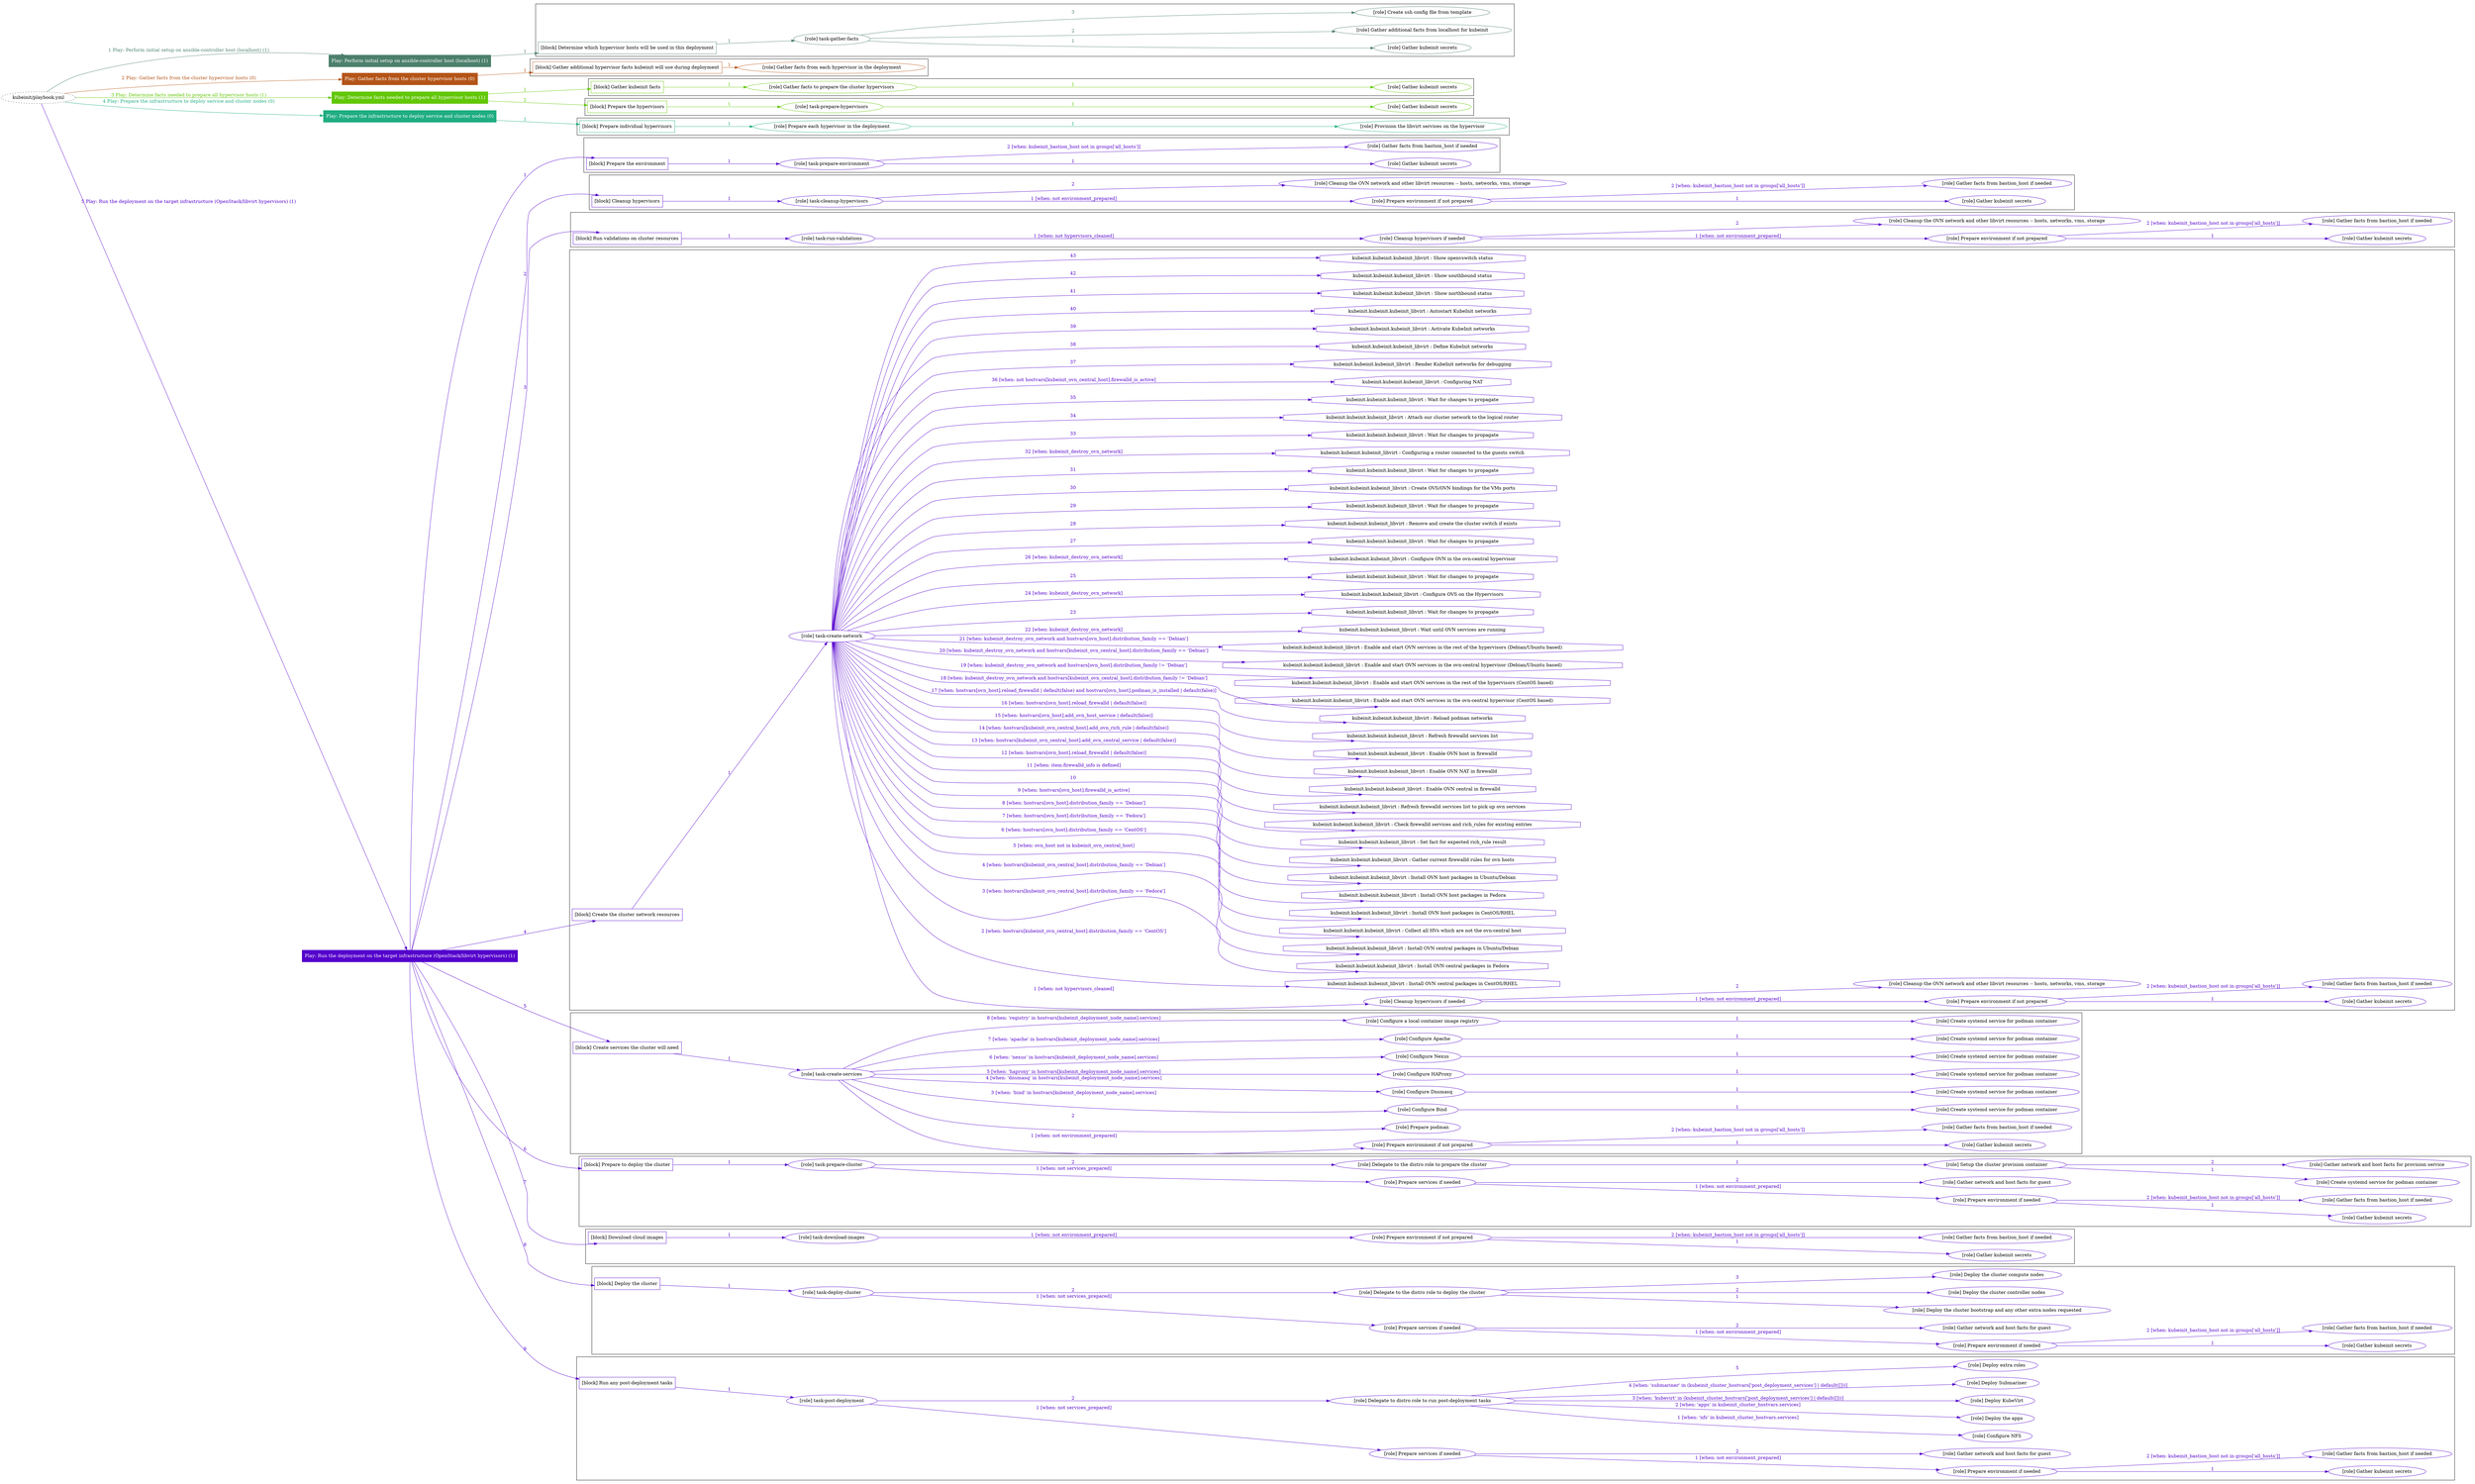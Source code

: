 digraph {
	graph [concentrate=true ordering=in rankdir=LR ratio=fill]
	edge [esep=5 sep=10]
	"kubeinit/playbook.yml" [URL="/home/runner/work/kubeinit/kubeinit/kubeinit/playbook.yml" id=playbook_3cd1945e style=dotted]
	"kubeinit/playbook.yml" -> play_a0c98c42 [label="1 Play: Perform initial setup on ansible-controller host (localhost) (1)" color="#4c806c" fontcolor="#4c806c" id=edge_play_a0c98c42 labeltooltip="1 Play: Perform initial setup on ansible-controller host (localhost) (1)" tooltip="1 Play: Perform initial setup on ansible-controller host (localhost) (1)"]
	subgraph "Play: Perform initial setup on ansible-controller host (localhost) (1)" {
		play_a0c98c42 [label="Play: Perform initial setup on ansible-controller host (localhost) (1)" URL="/home/runner/work/kubeinit/kubeinit/kubeinit/playbook.yml" color="#4c806c" fontcolor="#ffffff" id=play_a0c98c42 shape=box style=filled tooltip=localhost]
		play_a0c98c42 -> block_b56d1d6c [label=1 color="#4c806c" fontcolor="#4c806c" id=edge_block_b56d1d6c labeltooltip=1 tooltip=1]
		subgraph cluster_block_b56d1d6c {
			block_b56d1d6c [label="[block] Determine which hypervisor hosts will be used in this deployment" URL="/home/runner/work/kubeinit/kubeinit/kubeinit/playbook.yml" color="#4c806c" id=block_b56d1d6c labeltooltip="Determine which hypervisor hosts will be used in this deployment" shape=box tooltip="Determine which hypervisor hosts will be used in this deployment"]
			block_b56d1d6c -> role_483958b1 [label="1 " color="#4c806c" fontcolor="#4c806c" id=edge_role_483958b1 labeltooltip="1 " tooltip="1 "]
			subgraph "task-gather-facts" {
				role_483958b1 [label="[role] task-gather-facts" URL="/home/runner/work/kubeinit/kubeinit/kubeinit/playbook.yml" color="#4c806c" id=role_483958b1 tooltip="task-gather-facts"]
				role_483958b1 -> role_9d40cf56 [label="1 " color="#4c806c" fontcolor="#4c806c" id=edge_role_9d40cf56 labeltooltip="1 " tooltip="1 "]
				subgraph "Gather kubeinit secrets" {
					role_9d40cf56 [label="[role] Gather kubeinit secrets" URL="/home/runner/.ansible/collections/ansible_collections/kubeinit/kubeinit/roles/kubeinit_prepare/tasks/build_hypervisors_group.yml" color="#4c806c" id=role_9d40cf56 tooltip="Gather kubeinit secrets"]
				}
				role_483958b1 -> role_080bdb9a [label="2 " color="#4c806c" fontcolor="#4c806c" id=edge_role_080bdb9a labeltooltip="2 " tooltip="2 "]
				subgraph "Gather additional facts from localhost for kubeinit" {
					role_080bdb9a [label="[role] Gather additional facts from localhost for kubeinit" URL="/home/runner/.ansible/collections/ansible_collections/kubeinit/kubeinit/roles/kubeinit_prepare/tasks/build_hypervisors_group.yml" color="#4c806c" id=role_080bdb9a tooltip="Gather additional facts from localhost for kubeinit"]
				}
				role_483958b1 -> role_c5761b66 [label="3 " color="#4c806c" fontcolor="#4c806c" id=edge_role_c5761b66 labeltooltip="3 " tooltip="3 "]
				subgraph "Create ssh config file from template" {
					role_c5761b66 [label="[role] Create ssh config file from template" URL="/home/runner/.ansible/collections/ansible_collections/kubeinit/kubeinit/roles/kubeinit_prepare/tasks/build_hypervisors_group.yml" color="#4c806c" id=role_c5761b66 tooltip="Create ssh config file from template"]
				}
			}
		}
	}
	"kubeinit/playbook.yml" -> play_00fc13af [label="2 Play: Gather facts from the cluster hypervisor hosts (0)" color="#b45418" fontcolor="#b45418" id=edge_play_00fc13af labeltooltip="2 Play: Gather facts from the cluster hypervisor hosts (0)" tooltip="2 Play: Gather facts from the cluster hypervisor hosts (0)"]
	subgraph "Play: Gather facts from the cluster hypervisor hosts (0)" {
		play_00fc13af [label="Play: Gather facts from the cluster hypervisor hosts (0)" URL="/home/runner/work/kubeinit/kubeinit/kubeinit/playbook.yml" color="#b45418" fontcolor="#ffffff" id=play_00fc13af shape=box style=filled tooltip="Play: Gather facts from the cluster hypervisor hosts (0)"]
		play_00fc13af -> block_304c934c [label=1 color="#b45418" fontcolor="#b45418" id=edge_block_304c934c labeltooltip=1 tooltip=1]
		subgraph cluster_block_304c934c {
			block_304c934c [label="[block] Gather additional hypervisor facts kubeinit will use during deployment" URL="/home/runner/work/kubeinit/kubeinit/kubeinit/playbook.yml" color="#b45418" id=block_304c934c labeltooltip="Gather additional hypervisor facts kubeinit will use during deployment" shape=box tooltip="Gather additional hypervisor facts kubeinit will use during deployment"]
			block_304c934c -> role_734b5640 [label="1 " color="#b45418" fontcolor="#b45418" id=edge_role_734b5640 labeltooltip="1 " tooltip="1 "]
			subgraph "Gather facts from each hypervisor in the deployment" {
				role_734b5640 [label="[role] Gather facts from each hypervisor in the deployment" URL="/home/runner/work/kubeinit/kubeinit/kubeinit/playbook.yml" color="#b45418" id=role_734b5640 tooltip="Gather facts from each hypervisor in the deployment"]
			}
		}
	}
	"kubeinit/playbook.yml" -> play_5e8324dd [label="3 Play: Determine facts needed to prepare all hypervisor hosts (1)" color="#62c705" fontcolor="#62c705" id=edge_play_5e8324dd labeltooltip="3 Play: Determine facts needed to prepare all hypervisor hosts (1)" tooltip="3 Play: Determine facts needed to prepare all hypervisor hosts (1)"]
	subgraph "Play: Determine facts needed to prepare all hypervisor hosts (1)" {
		play_5e8324dd [label="Play: Determine facts needed to prepare all hypervisor hosts (1)" URL="/home/runner/work/kubeinit/kubeinit/kubeinit/playbook.yml" color="#62c705" fontcolor="#ffffff" id=play_5e8324dd shape=box style=filled tooltip=localhost]
		play_5e8324dd -> block_29f512dd [label=1 color="#62c705" fontcolor="#62c705" id=edge_block_29f512dd labeltooltip=1 tooltip=1]
		subgraph cluster_block_29f512dd {
			block_29f512dd [label="[block] Gather kubeinit facts" URL="/home/runner/work/kubeinit/kubeinit/kubeinit/playbook.yml" color="#62c705" id=block_29f512dd labeltooltip="Gather kubeinit facts" shape=box tooltip="Gather kubeinit facts"]
			block_29f512dd -> role_e116a29a [label="1 " color="#62c705" fontcolor="#62c705" id=edge_role_e116a29a labeltooltip="1 " tooltip="1 "]
			subgraph "Gather facts to prepare the cluster hypervisors" {
				role_e116a29a [label="[role] Gather facts to prepare the cluster hypervisors" URL="/home/runner/work/kubeinit/kubeinit/kubeinit/playbook.yml" color="#62c705" id=role_e116a29a tooltip="Gather facts to prepare the cluster hypervisors"]
				role_e116a29a -> role_a7604131 [label="1 " color="#62c705" fontcolor="#62c705" id=edge_role_a7604131 labeltooltip="1 " tooltip="1 "]
				subgraph "Gather kubeinit secrets" {
					role_a7604131 [label="[role] Gather kubeinit secrets" URL="/home/runner/.ansible/collections/ansible_collections/kubeinit/kubeinit/roles/kubeinit_prepare/tasks/gather_kubeinit_facts.yml" color="#62c705" id=role_a7604131 tooltip="Gather kubeinit secrets"]
				}
			}
		}
		play_5e8324dd -> block_e9008a19 [label=2 color="#62c705" fontcolor="#62c705" id=edge_block_e9008a19 labeltooltip=2 tooltip=2]
		subgraph cluster_block_e9008a19 {
			block_e9008a19 [label="[block] Prepare the hypervisors" URL="/home/runner/work/kubeinit/kubeinit/kubeinit/playbook.yml" color="#62c705" id=block_e9008a19 labeltooltip="Prepare the hypervisors" shape=box tooltip="Prepare the hypervisors"]
			block_e9008a19 -> role_004878aa [label="1 " color="#62c705" fontcolor="#62c705" id=edge_role_004878aa labeltooltip="1 " tooltip="1 "]
			subgraph "task-prepare-hypervisors" {
				role_004878aa [label="[role] task-prepare-hypervisors" URL="/home/runner/work/kubeinit/kubeinit/kubeinit/playbook.yml" color="#62c705" id=role_004878aa tooltip="task-prepare-hypervisors"]
				role_004878aa -> role_deecf6c6 [label="1 " color="#62c705" fontcolor="#62c705" id=edge_role_deecf6c6 labeltooltip="1 " tooltip="1 "]
				subgraph "Gather kubeinit secrets" {
					role_deecf6c6 [label="[role] Gather kubeinit secrets" URL="/home/runner/.ansible/collections/ansible_collections/kubeinit/kubeinit/roles/kubeinit_prepare/tasks/gather_kubeinit_facts.yml" color="#62c705" id=role_deecf6c6 tooltip="Gather kubeinit secrets"]
				}
			}
		}
	}
	"kubeinit/playbook.yml" -> play_325f7379 [label="4 Play: Prepare the infrastructure to deploy service and cluster nodes (0)" color="#1fad81" fontcolor="#1fad81" id=edge_play_325f7379 labeltooltip="4 Play: Prepare the infrastructure to deploy service and cluster nodes (0)" tooltip="4 Play: Prepare the infrastructure to deploy service and cluster nodes (0)"]
	subgraph "Play: Prepare the infrastructure to deploy service and cluster nodes (0)" {
		play_325f7379 [label="Play: Prepare the infrastructure to deploy service and cluster nodes (0)" URL="/home/runner/work/kubeinit/kubeinit/kubeinit/playbook.yml" color="#1fad81" fontcolor="#ffffff" id=play_325f7379 shape=box style=filled tooltip="Play: Prepare the infrastructure to deploy service and cluster nodes (0)"]
		play_325f7379 -> block_bc9674f6 [label=1 color="#1fad81" fontcolor="#1fad81" id=edge_block_bc9674f6 labeltooltip=1 tooltip=1]
		subgraph cluster_block_bc9674f6 {
			block_bc9674f6 [label="[block] Prepare individual hypervisors" URL="/home/runner/work/kubeinit/kubeinit/kubeinit/playbook.yml" color="#1fad81" id=block_bc9674f6 labeltooltip="Prepare individual hypervisors" shape=box tooltip="Prepare individual hypervisors"]
			block_bc9674f6 -> role_a87ff680 [label="1 " color="#1fad81" fontcolor="#1fad81" id=edge_role_a87ff680 labeltooltip="1 " tooltip="1 "]
			subgraph "Prepare each hypervisor in the deployment" {
				role_a87ff680 [label="[role] Prepare each hypervisor in the deployment" URL="/home/runner/work/kubeinit/kubeinit/kubeinit/playbook.yml" color="#1fad81" id=role_a87ff680 tooltip="Prepare each hypervisor in the deployment"]
				role_a87ff680 -> role_2086d327 [label="1 " color="#1fad81" fontcolor="#1fad81" id=edge_role_2086d327 labeltooltip="1 " tooltip="1 "]
				subgraph "Provision the libvirt services on the hypervisor" {
					role_2086d327 [label="[role] Provision the libvirt services on the hypervisor" URL="/home/runner/.ansible/collections/ansible_collections/kubeinit/kubeinit/roles/kubeinit_prepare/tasks/prepare_hypervisor.yml" color="#1fad81" id=role_2086d327 tooltip="Provision the libvirt services on the hypervisor"]
				}
			}
		}
	}
	"kubeinit/playbook.yml" -> play_65638a5c [label="5 Play: Run the deployment on the target infrastructure (OpenStack/libvirt hypervisors) (1)" color="#5400cc" fontcolor="#5400cc" id=edge_play_65638a5c labeltooltip="5 Play: Run the deployment on the target infrastructure (OpenStack/libvirt hypervisors) (1)" tooltip="5 Play: Run the deployment on the target infrastructure (OpenStack/libvirt hypervisors) (1)"]
	subgraph "Play: Run the deployment on the target infrastructure (OpenStack/libvirt hypervisors) (1)" {
		play_65638a5c [label="Play: Run the deployment on the target infrastructure (OpenStack/libvirt hypervisors) (1)" URL="/home/runner/work/kubeinit/kubeinit/kubeinit/playbook.yml" color="#5400cc" fontcolor="#ffffff" id=play_65638a5c shape=box style=filled tooltip=localhost]
		play_65638a5c -> block_ffe7158a [label=1 color="#5400cc" fontcolor="#5400cc" id=edge_block_ffe7158a labeltooltip=1 tooltip=1]
		subgraph cluster_block_ffe7158a {
			block_ffe7158a [label="[block] Prepare the environment" URL="/home/runner/work/kubeinit/kubeinit/kubeinit/playbook.yml" color="#5400cc" id=block_ffe7158a labeltooltip="Prepare the environment" shape=box tooltip="Prepare the environment"]
			block_ffe7158a -> role_64e18185 [label="1 " color="#5400cc" fontcolor="#5400cc" id=edge_role_64e18185 labeltooltip="1 " tooltip="1 "]
			subgraph "task-prepare-environment" {
				role_64e18185 [label="[role] task-prepare-environment" URL="/home/runner/work/kubeinit/kubeinit/kubeinit/playbook.yml" color="#5400cc" id=role_64e18185 tooltip="task-prepare-environment"]
				role_64e18185 -> role_8e6cc485 [label="1 " color="#5400cc" fontcolor="#5400cc" id=edge_role_8e6cc485 labeltooltip="1 " tooltip="1 "]
				subgraph "Gather kubeinit secrets" {
					role_8e6cc485 [label="[role] Gather kubeinit secrets" URL="/home/runner/.ansible/collections/ansible_collections/kubeinit/kubeinit/roles/kubeinit_prepare/tasks/gather_kubeinit_facts.yml" color="#5400cc" id=role_8e6cc485 tooltip="Gather kubeinit secrets"]
				}
				role_64e18185 -> role_65ac3cad [label="2 [when: kubeinit_bastion_host not in groups['all_hosts']]" color="#5400cc" fontcolor="#5400cc" id=edge_role_65ac3cad labeltooltip="2 [when: kubeinit_bastion_host not in groups['all_hosts']]" tooltip="2 [when: kubeinit_bastion_host not in groups['all_hosts']]"]
				subgraph "Gather facts from bastion_host if needed" {
					role_65ac3cad [label="[role] Gather facts from bastion_host if needed" URL="/home/runner/.ansible/collections/ansible_collections/kubeinit/kubeinit/roles/kubeinit_prepare/tasks/main.yml" color="#5400cc" id=role_65ac3cad tooltip="Gather facts from bastion_host if needed"]
				}
			}
		}
		play_65638a5c -> block_1f4e3041 [label=2 color="#5400cc" fontcolor="#5400cc" id=edge_block_1f4e3041 labeltooltip=2 tooltip=2]
		subgraph cluster_block_1f4e3041 {
			block_1f4e3041 [label="[block] Cleanup hypervisors" URL="/home/runner/work/kubeinit/kubeinit/kubeinit/playbook.yml" color="#5400cc" id=block_1f4e3041 labeltooltip="Cleanup hypervisors" shape=box tooltip="Cleanup hypervisors"]
			block_1f4e3041 -> role_9eb523a7 [label="1 " color="#5400cc" fontcolor="#5400cc" id=edge_role_9eb523a7 labeltooltip="1 " tooltip="1 "]
			subgraph "task-cleanup-hypervisors" {
				role_9eb523a7 [label="[role] task-cleanup-hypervisors" URL="/home/runner/work/kubeinit/kubeinit/kubeinit/playbook.yml" color="#5400cc" id=role_9eb523a7 tooltip="task-cleanup-hypervisors"]
				role_9eb523a7 -> role_6a07c058 [label="1 [when: not environment_prepared]" color="#5400cc" fontcolor="#5400cc" id=edge_role_6a07c058 labeltooltip="1 [when: not environment_prepared]" tooltip="1 [when: not environment_prepared]"]
				subgraph "Prepare environment if not prepared" {
					role_6a07c058 [label="[role] Prepare environment if not prepared" URL="/home/runner/.ansible/collections/ansible_collections/kubeinit/kubeinit/roles/kubeinit_libvirt/tasks/cleanup_hypervisors.yml" color="#5400cc" id=role_6a07c058 tooltip="Prepare environment if not prepared"]
					role_6a07c058 -> role_0e67e36f [label="1 " color="#5400cc" fontcolor="#5400cc" id=edge_role_0e67e36f labeltooltip="1 " tooltip="1 "]
					subgraph "Gather kubeinit secrets" {
						role_0e67e36f [label="[role] Gather kubeinit secrets" URL="/home/runner/.ansible/collections/ansible_collections/kubeinit/kubeinit/roles/kubeinit_prepare/tasks/gather_kubeinit_facts.yml" color="#5400cc" id=role_0e67e36f tooltip="Gather kubeinit secrets"]
					}
					role_6a07c058 -> role_e6c1fd66 [label="2 [when: kubeinit_bastion_host not in groups['all_hosts']]" color="#5400cc" fontcolor="#5400cc" id=edge_role_e6c1fd66 labeltooltip="2 [when: kubeinit_bastion_host not in groups['all_hosts']]" tooltip="2 [when: kubeinit_bastion_host not in groups['all_hosts']]"]
					subgraph "Gather facts from bastion_host if needed" {
						role_e6c1fd66 [label="[role] Gather facts from bastion_host if needed" URL="/home/runner/.ansible/collections/ansible_collections/kubeinit/kubeinit/roles/kubeinit_prepare/tasks/main.yml" color="#5400cc" id=role_e6c1fd66 tooltip="Gather facts from bastion_host if needed"]
					}
				}
				role_9eb523a7 -> role_b2e371e0 [label="2 " color="#5400cc" fontcolor="#5400cc" id=edge_role_b2e371e0 labeltooltip="2 " tooltip="2 "]
				subgraph "Cleanup the OVN network and other libvirt resources -- hosts, networks, vms, storage" {
					role_b2e371e0 [label="[role] Cleanup the OVN network and other libvirt resources -- hosts, networks, vms, storage" URL="/home/runner/.ansible/collections/ansible_collections/kubeinit/kubeinit/roles/kubeinit_libvirt/tasks/cleanup_hypervisors.yml" color="#5400cc" id=role_b2e371e0 tooltip="Cleanup the OVN network and other libvirt resources -- hosts, networks, vms, storage"]
				}
			}
		}
		play_65638a5c -> block_28045651 [label=3 color="#5400cc" fontcolor="#5400cc" id=edge_block_28045651 labeltooltip=3 tooltip=3]
		subgraph cluster_block_28045651 {
			block_28045651 [label="[block] Run validations on cluster resources" URL="/home/runner/work/kubeinit/kubeinit/kubeinit/playbook.yml" color="#5400cc" id=block_28045651 labeltooltip="Run validations on cluster resources" shape=box tooltip="Run validations on cluster resources"]
			block_28045651 -> role_b89dcc14 [label="1 " color="#5400cc" fontcolor="#5400cc" id=edge_role_b89dcc14 labeltooltip="1 " tooltip="1 "]
			subgraph "task-run-validations" {
				role_b89dcc14 [label="[role] task-run-validations" URL="/home/runner/work/kubeinit/kubeinit/kubeinit/playbook.yml" color="#5400cc" id=role_b89dcc14 tooltip="task-run-validations"]
				role_b89dcc14 -> role_d1184f41 [label="1 [when: not hypervisors_cleaned]" color="#5400cc" fontcolor="#5400cc" id=edge_role_d1184f41 labeltooltip="1 [when: not hypervisors_cleaned]" tooltip="1 [when: not hypervisors_cleaned]"]
				subgraph "Cleanup hypervisors if needed" {
					role_d1184f41 [label="[role] Cleanup hypervisors if needed" URL="/home/runner/.ansible/collections/ansible_collections/kubeinit/kubeinit/roles/kubeinit_validations/tasks/main.yml" color="#5400cc" id=role_d1184f41 tooltip="Cleanup hypervisors if needed"]
					role_d1184f41 -> role_dcc2e290 [label="1 [when: not environment_prepared]" color="#5400cc" fontcolor="#5400cc" id=edge_role_dcc2e290 labeltooltip="1 [when: not environment_prepared]" tooltip="1 [when: not environment_prepared]"]
					subgraph "Prepare environment if not prepared" {
						role_dcc2e290 [label="[role] Prepare environment if not prepared" URL="/home/runner/.ansible/collections/ansible_collections/kubeinit/kubeinit/roles/kubeinit_libvirt/tasks/cleanup_hypervisors.yml" color="#5400cc" id=role_dcc2e290 tooltip="Prepare environment if not prepared"]
						role_dcc2e290 -> role_00cdb433 [label="1 " color="#5400cc" fontcolor="#5400cc" id=edge_role_00cdb433 labeltooltip="1 " tooltip="1 "]
						subgraph "Gather kubeinit secrets" {
							role_00cdb433 [label="[role] Gather kubeinit secrets" URL="/home/runner/.ansible/collections/ansible_collections/kubeinit/kubeinit/roles/kubeinit_prepare/tasks/gather_kubeinit_facts.yml" color="#5400cc" id=role_00cdb433 tooltip="Gather kubeinit secrets"]
						}
						role_dcc2e290 -> role_501c4ef9 [label="2 [when: kubeinit_bastion_host not in groups['all_hosts']]" color="#5400cc" fontcolor="#5400cc" id=edge_role_501c4ef9 labeltooltip="2 [when: kubeinit_bastion_host not in groups['all_hosts']]" tooltip="2 [when: kubeinit_bastion_host not in groups['all_hosts']]"]
						subgraph "Gather facts from bastion_host if needed" {
							role_501c4ef9 [label="[role] Gather facts from bastion_host if needed" URL="/home/runner/.ansible/collections/ansible_collections/kubeinit/kubeinit/roles/kubeinit_prepare/tasks/main.yml" color="#5400cc" id=role_501c4ef9 tooltip="Gather facts from bastion_host if needed"]
						}
					}
					role_d1184f41 -> role_e0f05934 [label="2 " color="#5400cc" fontcolor="#5400cc" id=edge_role_e0f05934 labeltooltip="2 " tooltip="2 "]
					subgraph "Cleanup the OVN network and other libvirt resources -- hosts, networks, vms, storage" {
						role_e0f05934 [label="[role] Cleanup the OVN network and other libvirt resources -- hosts, networks, vms, storage" URL="/home/runner/.ansible/collections/ansible_collections/kubeinit/kubeinit/roles/kubeinit_libvirt/tasks/cleanup_hypervisors.yml" color="#5400cc" id=role_e0f05934 tooltip="Cleanup the OVN network and other libvirt resources -- hosts, networks, vms, storage"]
					}
				}
			}
		}
		play_65638a5c -> block_9738ba29 [label=4 color="#5400cc" fontcolor="#5400cc" id=edge_block_9738ba29 labeltooltip=4 tooltip=4]
		subgraph cluster_block_9738ba29 {
			block_9738ba29 [label="[block] Create the cluster network resources" URL="/home/runner/work/kubeinit/kubeinit/kubeinit/playbook.yml" color="#5400cc" id=block_9738ba29 labeltooltip="Create the cluster network resources" shape=box tooltip="Create the cluster network resources"]
			block_9738ba29 -> role_8ff23a62 [label="1 " color="#5400cc" fontcolor="#5400cc" id=edge_role_8ff23a62 labeltooltip="1 " tooltip="1 "]
			subgraph "task-create-network" {
				role_8ff23a62 [label="[role] task-create-network" URL="/home/runner/work/kubeinit/kubeinit/kubeinit/playbook.yml" color="#5400cc" id=role_8ff23a62 tooltip="task-create-network"]
				role_8ff23a62 -> role_f21db752 [label="1 [when: not hypervisors_cleaned]" color="#5400cc" fontcolor="#5400cc" id=edge_role_f21db752 labeltooltip="1 [when: not hypervisors_cleaned]" tooltip="1 [when: not hypervisors_cleaned]"]
				subgraph "Cleanup hypervisors if needed" {
					role_f21db752 [label="[role] Cleanup hypervisors if needed" URL="/home/runner/.ansible/collections/ansible_collections/kubeinit/kubeinit/roles/kubeinit_libvirt/tasks/create_network.yml" color="#5400cc" id=role_f21db752 tooltip="Cleanup hypervisors if needed"]
					role_f21db752 -> role_eefa1adf [label="1 [when: not environment_prepared]" color="#5400cc" fontcolor="#5400cc" id=edge_role_eefa1adf labeltooltip="1 [when: not environment_prepared]" tooltip="1 [when: not environment_prepared]"]
					subgraph "Prepare environment if not prepared" {
						role_eefa1adf [label="[role] Prepare environment if not prepared" URL="/home/runner/.ansible/collections/ansible_collections/kubeinit/kubeinit/roles/kubeinit_libvirt/tasks/cleanup_hypervisors.yml" color="#5400cc" id=role_eefa1adf tooltip="Prepare environment if not prepared"]
						role_eefa1adf -> role_22787288 [label="1 " color="#5400cc" fontcolor="#5400cc" id=edge_role_22787288 labeltooltip="1 " tooltip="1 "]
						subgraph "Gather kubeinit secrets" {
							role_22787288 [label="[role] Gather kubeinit secrets" URL="/home/runner/.ansible/collections/ansible_collections/kubeinit/kubeinit/roles/kubeinit_prepare/tasks/gather_kubeinit_facts.yml" color="#5400cc" id=role_22787288 tooltip="Gather kubeinit secrets"]
						}
						role_eefa1adf -> role_76595773 [label="2 [when: kubeinit_bastion_host not in groups['all_hosts']]" color="#5400cc" fontcolor="#5400cc" id=edge_role_76595773 labeltooltip="2 [when: kubeinit_bastion_host not in groups['all_hosts']]" tooltip="2 [when: kubeinit_bastion_host not in groups['all_hosts']]"]
						subgraph "Gather facts from bastion_host if needed" {
							role_76595773 [label="[role] Gather facts from bastion_host if needed" URL="/home/runner/.ansible/collections/ansible_collections/kubeinit/kubeinit/roles/kubeinit_prepare/tasks/main.yml" color="#5400cc" id=role_76595773 tooltip="Gather facts from bastion_host if needed"]
						}
					}
					role_f21db752 -> role_6ef7c7c6 [label="2 " color="#5400cc" fontcolor="#5400cc" id=edge_role_6ef7c7c6 labeltooltip="2 " tooltip="2 "]
					subgraph "Cleanup the OVN network and other libvirt resources -- hosts, networks, vms, storage" {
						role_6ef7c7c6 [label="[role] Cleanup the OVN network and other libvirt resources -- hosts, networks, vms, storage" URL="/home/runner/.ansible/collections/ansible_collections/kubeinit/kubeinit/roles/kubeinit_libvirt/tasks/cleanup_hypervisors.yml" color="#5400cc" id=role_6ef7c7c6 tooltip="Cleanup the OVN network and other libvirt resources -- hosts, networks, vms, storage"]
					}
				}
				task_93aa825f [label="kubeinit.kubeinit.kubeinit_libvirt : Install OVN central packages in CentOS/RHEL" URL="/home/runner/.ansible/collections/ansible_collections/kubeinit/kubeinit/roles/kubeinit_libvirt/tasks/create_network.yml" color="#5400cc" id=task_93aa825f shape=octagon tooltip="kubeinit.kubeinit.kubeinit_libvirt : Install OVN central packages in CentOS/RHEL"]
				role_8ff23a62 -> task_93aa825f [label="2 [when: hostvars[kubeinit_ovn_central_host].distribution_family == 'CentOS']" color="#5400cc" fontcolor="#5400cc" id=edge_task_93aa825f labeltooltip="2 [when: hostvars[kubeinit_ovn_central_host].distribution_family == 'CentOS']" tooltip="2 [when: hostvars[kubeinit_ovn_central_host].distribution_family == 'CentOS']"]
				task_814d4c19 [label="kubeinit.kubeinit.kubeinit_libvirt : Install OVN central packages in Fedora" URL="/home/runner/.ansible/collections/ansible_collections/kubeinit/kubeinit/roles/kubeinit_libvirt/tasks/create_network.yml" color="#5400cc" id=task_814d4c19 shape=octagon tooltip="kubeinit.kubeinit.kubeinit_libvirt : Install OVN central packages in Fedora"]
				role_8ff23a62 -> task_814d4c19 [label="3 [when: hostvars[kubeinit_ovn_central_host].distribution_family == 'Fedora']" color="#5400cc" fontcolor="#5400cc" id=edge_task_814d4c19 labeltooltip="3 [when: hostvars[kubeinit_ovn_central_host].distribution_family == 'Fedora']" tooltip="3 [when: hostvars[kubeinit_ovn_central_host].distribution_family == 'Fedora']"]
				task_e082591c [label="kubeinit.kubeinit.kubeinit_libvirt : Install OVN central packages in Ubuntu/Debian" URL="/home/runner/.ansible/collections/ansible_collections/kubeinit/kubeinit/roles/kubeinit_libvirt/tasks/create_network.yml" color="#5400cc" id=task_e082591c shape=octagon tooltip="kubeinit.kubeinit.kubeinit_libvirt : Install OVN central packages in Ubuntu/Debian"]
				role_8ff23a62 -> task_e082591c [label="4 [when: hostvars[kubeinit_ovn_central_host].distribution_family == 'Debian']" color="#5400cc" fontcolor="#5400cc" id=edge_task_e082591c labeltooltip="4 [when: hostvars[kubeinit_ovn_central_host].distribution_family == 'Debian']" tooltip="4 [when: hostvars[kubeinit_ovn_central_host].distribution_family == 'Debian']"]
				task_08ef06b7 [label="kubeinit.kubeinit.kubeinit_libvirt : Collect all HVs which are not the ovn-central host" URL="/home/runner/.ansible/collections/ansible_collections/kubeinit/kubeinit/roles/kubeinit_libvirt/tasks/create_network.yml" color="#5400cc" id=task_08ef06b7 shape=octagon tooltip="kubeinit.kubeinit.kubeinit_libvirt : Collect all HVs which are not the ovn-central host"]
				role_8ff23a62 -> task_08ef06b7 [label="5 [when: ovn_host not in kubeinit_ovn_central_host]" color="#5400cc" fontcolor="#5400cc" id=edge_task_08ef06b7 labeltooltip="5 [when: ovn_host not in kubeinit_ovn_central_host]" tooltip="5 [when: ovn_host not in kubeinit_ovn_central_host]"]
				task_1458f16c [label="kubeinit.kubeinit.kubeinit_libvirt : Install OVN host packages in CentOS/RHEL" URL="/home/runner/.ansible/collections/ansible_collections/kubeinit/kubeinit/roles/kubeinit_libvirt/tasks/create_network.yml" color="#5400cc" id=task_1458f16c shape=octagon tooltip="kubeinit.kubeinit.kubeinit_libvirt : Install OVN host packages in CentOS/RHEL"]
				role_8ff23a62 -> task_1458f16c [label="6 [when: hostvars[ovn_host].distribution_family == 'CentOS']" color="#5400cc" fontcolor="#5400cc" id=edge_task_1458f16c labeltooltip="6 [when: hostvars[ovn_host].distribution_family == 'CentOS']" tooltip="6 [when: hostvars[ovn_host].distribution_family == 'CentOS']"]
				task_a9924e39 [label="kubeinit.kubeinit.kubeinit_libvirt : Install OVN host packages in Fedora" URL="/home/runner/.ansible/collections/ansible_collections/kubeinit/kubeinit/roles/kubeinit_libvirt/tasks/create_network.yml" color="#5400cc" id=task_a9924e39 shape=octagon tooltip="kubeinit.kubeinit.kubeinit_libvirt : Install OVN host packages in Fedora"]
				role_8ff23a62 -> task_a9924e39 [label="7 [when: hostvars[ovn_host].distribution_family == 'Fedora']" color="#5400cc" fontcolor="#5400cc" id=edge_task_a9924e39 labeltooltip="7 [when: hostvars[ovn_host].distribution_family == 'Fedora']" tooltip="7 [when: hostvars[ovn_host].distribution_family == 'Fedora']"]
				task_47b3bc08 [label="kubeinit.kubeinit.kubeinit_libvirt : Install OVN host packages in Ubuntu/Debian" URL="/home/runner/.ansible/collections/ansible_collections/kubeinit/kubeinit/roles/kubeinit_libvirt/tasks/create_network.yml" color="#5400cc" id=task_47b3bc08 shape=octagon tooltip="kubeinit.kubeinit.kubeinit_libvirt : Install OVN host packages in Ubuntu/Debian"]
				role_8ff23a62 -> task_47b3bc08 [label="8 [when: hostvars[ovn_host].distribution_family == 'Debian']" color="#5400cc" fontcolor="#5400cc" id=edge_task_47b3bc08 labeltooltip="8 [when: hostvars[ovn_host].distribution_family == 'Debian']" tooltip="8 [when: hostvars[ovn_host].distribution_family == 'Debian']"]
				task_bdb0c457 [label="kubeinit.kubeinit.kubeinit_libvirt : Gather current firewalld rules for ovn hosts" URL="/home/runner/.ansible/collections/ansible_collections/kubeinit/kubeinit/roles/kubeinit_libvirt/tasks/create_network.yml" color="#5400cc" id=task_bdb0c457 shape=octagon tooltip="kubeinit.kubeinit.kubeinit_libvirt : Gather current firewalld rules for ovn hosts"]
				role_8ff23a62 -> task_bdb0c457 [label="9 [when: hostvars[ovn_host].firewalld_is_active]" color="#5400cc" fontcolor="#5400cc" id=edge_task_bdb0c457 labeltooltip="9 [when: hostvars[ovn_host].firewalld_is_active]" tooltip="9 [when: hostvars[ovn_host].firewalld_is_active]"]
				task_9e42a7e1 [label="kubeinit.kubeinit.kubeinit_libvirt : Set fact for expected rich_rule result" URL="/home/runner/.ansible/collections/ansible_collections/kubeinit/kubeinit/roles/kubeinit_libvirt/tasks/create_network.yml" color="#5400cc" id=task_9e42a7e1 shape=octagon tooltip="kubeinit.kubeinit.kubeinit_libvirt : Set fact for expected rich_rule result"]
				role_8ff23a62 -> task_9e42a7e1 [label="10 " color="#5400cc" fontcolor="#5400cc" id=edge_task_9e42a7e1 labeltooltip="10 " tooltip="10 "]
				task_579af449 [label="kubeinit.kubeinit.kubeinit_libvirt : Check firewalld services and rich_rules for existing entries" URL="/home/runner/.ansible/collections/ansible_collections/kubeinit/kubeinit/roles/kubeinit_libvirt/tasks/create_network.yml" color="#5400cc" id=task_579af449 shape=octagon tooltip="kubeinit.kubeinit.kubeinit_libvirt : Check firewalld services and rich_rules for existing entries"]
				role_8ff23a62 -> task_579af449 [label="11 [when: item.firewalld_info is defined]" color="#5400cc" fontcolor="#5400cc" id=edge_task_579af449 labeltooltip="11 [when: item.firewalld_info is defined]" tooltip="11 [when: item.firewalld_info is defined]"]
				task_f5497c1d [label="kubeinit.kubeinit.kubeinit_libvirt : Refresh firewalld services list to pick up ovn services" URL="/home/runner/.ansible/collections/ansible_collections/kubeinit/kubeinit/roles/kubeinit_libvirt/tasks/create_network.yml" color="#5400cc" id=task_f5497c1d shape=octagon tooltip="kubeinit.kubeinit.kubeinit_libvirt : Refresh firewalld services list to pick up ovn services"]
				role_8ff23a62 -> task_f5497c1d [label="12 [when: hostvars[ovn_host].reload_firewalld | default(false)]" color="#5400cc" fontcolor="#5400cc" id=edge_task_f5497c1d labeltooltip="12 [when: hostvars[ovn_host].reload_firewalld | default(false)]" tooltip="12 [when: hostvars[ovn_host].reload_firewalld | default(false)]"]
				task_8e34460d [label="kubeinit.kubeinit.kubeinit_libvirt : Enable OVN central in firewalld" URL="/home/runner/.ansible/collections/ansible_collections/kubeinit/kubeinit/roles/kubeinit_libvirt/tasks/create_network.yml" color="#5400cc" id=task_8e34460d shape=octagon tooltip="kubeinit.kubeinit.kubeinit_libvirt : Enable OVN central in firewalld"]
				role_8ff23a62 -> task_8e34460d [label="13 [when: hostvars[kubeinit_ovn_central_host].add_ovn_central_service | default(false)]" color="#5400cc" fontcolor="#5400cc" id=edge_task_8e34460d labeltooltip="13 [when: hostvars[kubeinit_ovn_central_host].add_ovn_central_service | default(false)]" tooltip="13 [when: hostvars[kubeinit_ovn_central_host].add_ovn_central_service | default(false)]"]
				task_813f011e [label="kubeinit.kubeinit.kubeinit_libvirt : Enable OVN NAT in firewalld" URL="/home/runner/.ansible/collections/ansible_collections/kubeinit/kubeinit/roles/kubeinit_libvirt/tasks/create_network.yml" color="#5400cc" id=task_813f011e shape=octagon tooltip="kubeinit.kubeinit.kubeinit_libvirt : Enable OVN NAT in firewalld"]
				role_8ff23a62 -> task_813f011e [label="14 [when: hostvars[kubeinit_ovn_central_host].add_ovn_rich_rule | default(false)]" color="#5400cc" fontcolor="#5400cc" id=edge_task_813f011e labeltooltip="14 [when: hostvars[kubeinit_ovn_central_host].add_ovn_rich_rule | default(false)]" tooltip="14 [when: hostvars[kubeinit_ovn_central_host].add_ovn_rich_rule | default(false)]"]
				task_76ce2898 [label="kubeinit.kubeinit.kubeinit_libvirt : Enable OVN host in firewalld" URL="/home/runner/.ansible/collections/ansible_collections/kubeinit/kubeinit/roles/kubeinit_libvirt/tasks/create_network.yml" color="#5400cc" id=task_76ce2898 shape=octagon tooltip="kubeinit.kubeinit.kubeinit_libvirt : Enable OVN host in firewalld"]
				role_8ff23a62 -> task_76ce2898 [label="15 [when: hostvars[ovn_host].add_ovn_host_service | default(false)]" color="#5400cc" fontcolor="#5400cc" id=edge_task_76ce2898 labeltooltip="15 [when: hostvars[ovn_host].add_ovn_host_service | default(false)]" tooltip="15 [when: hostvars[ovn_host].add_ovn_host_service | default(false)]"]
				task_deb87775 [label="kubeinit.kubeinit.kubeinit_libvirt : Refresh firewalld services list" URL="/home/runner/.ansible/collections/ansible_collections/kubeinit/kubeinit/roles/kubeinit_libvirt/tasks/create_network.yml" color="#5400cc" id=task_deb87775 shape=octagon tooltip="kubeinit.kubeinit.kubeinit_libvirt : Refresh firewalld services list"]
				role_8ff23a62 -> task_deb87775 [label="16 [when: hostvars[ovn_host].reload_firewalld | default(false)]" color="#5400cc" fontcolor="#5400cc" id=edge_task_deb87775 labeltooltip="16 [when: hostvars[ovn_host].reload_firewalld | default(false)]" tooltip="16 [when: hostvars[ovn_host].reload_firewalld | default(false)]"]
				task_81baf6a4 [label="kubeinit.kubeinit.kubeinit_libvirt : Reload podman networks" URL="/home/runner/.ansible/collections/ansible_collections/kubeinit/kubeinit/roles/kubeinit_libvirt/tasks/create_network.yml" color="#5400cc" id=task_81baf6a4 shape=octagon tooltip="kubeinit.kubeinit.kubeinit_libvirt : Reload podman networks"]
				role_8ff23a62 -> task_81baf6a4 [label="17 [when: hostvars[ovn_host].reload_firewalld | default(false) and hostvars[ovn_host].podman_is_installed | default(false)]" color="#5400cc" fontcolor="#5400cc" id=edge_task_81baf6a4 labeltooltip="17 [when: hostvars[ovn_host].reload_firewalld | default(false) and hostvars[ovn_host].podman_is_installed | default(false)]" tooltip="17 [when: hostvars[ovn_host].reload_firewalld | default(false) and hostvars[ovn_host].podman_is_installed | default(false)]"]
				task_f291bcfa [label="kubeinit.kubeinit.kubeinit_libvirt : Enable and start OVN services in the ovn-central hypervisor (CentOS based)" URL="/home/runner/.ansible/collections/ansible_collections/kubeinit/kubeinit/roles/kubeinit_libvirt/tasks/create_network.yml" color="#5400cc" id=task_f291bcfa shape=octagon tooltip="kubeinit.kubeinit.kubeinit_libvirt : Enable and start OVN services in the ovn-central hypervisor (CentOS based)"]
				role_8ff23a62 -> task_f291bcfa [label="18 [when: kubeinit_destroy_ovn_network and hostvars[kubeinit_ovn_central_host].distribution_family != 'Debian']" color="#5400cc" fontcolor="#5400cc" id=edge_task_f291bcfa labeltooltip="18 [when: kubeinit_destroy_ovn_network and hostvars[kubeinit_ovn_central_host].distribution_family != 'Debian']" tooltip="18 [when: kubeinit_destroy_ovn_network and hostvars[kubeinit_ovn_central_host].distribution_family != 'Debian']"]
				task_e650d042 [label="kubeinit.kubeinit.kubeinit_libvirt : Enable and start OVN services in the rest of the hypervisors (CentOS based)" URL="/home/runner/.ansible/collections/ansible_collections/kubeinit/kubeinit/roles/kubeinit_libvirt/tasks/create_network.yml" color="#5400cc" id=task_e650d042 shape=octagon tooltip="kubeinit.kubeinit.kubeinit_libvirt : Enable and start OVN services in the rest of the hypervisors (CentOS based)"]
				role_8ff23a62 -> task_e650d042 [label="19 [when: kubeinit_destroy_ovn_network and hostvars[ovn_host].distribution_family != 'Debian']" color="#5400cc" fontcolor="#5400cc" id=edge_task_e650d042 labeltooltip="19 [when: kubeinit_destroy_ovn_network and hostvars[ovn_host].distribution_family != 'Debian']" tooltip="19 [when: kubeinit_destroy_ovn_network and hostvars[ovn_host].distribution_family != 'Debian']"]
				task_c9c7ffa3 [label="kubeinit.kubeinit.kubeinit_libvirt : Enable and start OVN services in the ovn-central hypervisor (Debian/Ubuntu based)" URL="/home/runner/.ansible/collections/ansible_collections/kubeinit/kubeinit/roles/kubeinit_libvirt/tasks/create_network.yml" color="#5400cc" id=task_c9c7ffa3 shape=octagon tooltip="kubeinit.kubeinit.kubeinit_libvirt : Enable and start OVN services in the ovn-central hypervisor (Debian/Ubuntu based)"]
				role_8ff23a62 -> task_c9c7ffa3 [label="20 [when: kubeinit_destroy_ovn_network and hostvars[kubeinit_ovn_central_host].distribution_family == 'Debian']" color="#5400cc" fontcolor="#5400cc" id=edge_task_c9c7ffa3 labeltooltip="20 [when: kubeinit_destroy_ovn_network and hostvars[kubeinit_ovn_central_host].distribution_family == 'Debian']" tooltip="20 [when: kubeinit_destroy_ovn_network and hostvars[kubeinit_ovn_central_host].distribution_family == 'Debian']"]
				task_480c1407 [label="kubeinit.kubeinit.kubeinit_libvirt : Enable and start OVN services in the rest of the hypervisors (Debian/Ubuntu based)" URL="/home/runner/.ansible/collections/ansible_collections/kubeinit/kubeinit/roles/kubeinit_libvirt/tasks/create_network.yml" color="#5400cc" id=task_480c1407 shape=octagon tooltip="kubeinit.kubeinit.kubeinit_libvirt : Enable and start OVN services in the rest of the hypervisors (Debian/Ubuntu based)"]
				role_8ff23a62 -> task_480c1407 [label="21 [when: kubeinit_destroy_ovn_network and hostvars[ovn_host].distribution_family == 'Debian']" color="#5400cc" fontcolor="#5400cc" id=edge_task_480c1407 labeltooltip="21 [when: kubeinit_destroy_ovn_network and hostvars[ovn_host].distribution_family == 'Debian']" tooltip="21 [when: kubeinit_destroy_ovn_network and hostvars[ovn_host].distribution_family == 'Debian']"]
				task_5e799e5a [label="kubeinit.kubeinit.kubeinit_libvirt : Wait until OVN services are running" URL="/home/runner/.ansible/collections/ansible_collections/kubeinit/kubeinit/roles/kubeinit_libvirt/tasks/create_network.yml" color="#5400cc" id=task_5e799e5a shape=octagon tooltip="kubeinit.kubeinit.kubeinit_libvirt : Wait until OVN services are running"]
				role_8ff23a62 -> task_5e799e5a [label="22 [when: kubeinit_destroy_ovn_network]" color="#5400cc" fontcolor="#5400cc" id=edge_task_5e799e5a labeltooltip="22 [when: kubeinit_destroy_ovn_network]" tooltip="22 [when: kubeinit_destroy_ovn_network]"]
				task_2e783dc5 [label="kubeinit.kubeinit.kubeinit_libvirt : Wait for changes to propagate" URL="/home/runner/.ansible/collections/ansible_collections/kubeinit/kubeinit/roles/kubeinit_libvirt/tasks/create_network.yml" color="#5400cc" id=task_2e783dc5 shape=octagon tooltip="kubeinit.kubeinit.kubeinit_libvirt : Wait for changes to propagate"]
				role_8ff23a62 -> task_2e783dc5 [label="23 " color="#5400cc" fontcolor="#5400cc" id=edge_task_2e783dc5 labeltooltip="23 " tooltip="23 "]
				task_c407d38c [label="kubeinit.kubeinit.kubeinit_libvirt : Configure OVS on the Hypervisors" URL="/home/runner/.ansible/collections/ansible_collections/kubeinit/kubeinit/roles/kubeinit_libvirt/tasks/create_network.yml" color="#5400cc" id=task_c407d38c shape=octagon tooltip="kubeinit.kubeinit.kubeinit_libvirt : Configure OVS on the Hypervisors"]
				role_8ff23a62 -> task_c407d38c [label="24 [when: kubeinit_destroy_ovn_network]" color="#5400cc" fontcolor="#5400cc" id=edge_task_c407d38c labeltooltip="24 [when: kubeinit_destroy_ovn_network]" tooltip="24 [when: kubeinit_destroy_ovn_network]"]
				task_920f145d [label="kubeinit.kubeinit.kubeinit_libvirt : Wait for changes to propagate" URL="/home/runner/.ansible/collections/ansible_collections/kubeinit/kubeinit/roles/kubeinit_libvirt/tasks/create_network.yml" color="#5400cc" id=task_920f145d shape=octagon tooltip="kubeinit.kubeinit.kubeinit_libvirt : Wait for changes to propagate"]
				role_8ff23a62 -> task_920f145d [label="25 " color="#5400cc" fontcolor="#5400cc" id=edge_task_920f145d labeltooltip="25 " tooltip="25 "]
				task_79d337a3 [label="kubeinit.kubeinit.kubeinit_libvirt : Configure OVN in the ovn-central hypervisor" URL="/home/runner/.ansible/collections/ansible_collections/kubeinit/kubeinit/roles/kubeinit_libvirt/tasks/create_network.yml" color="#5400cc" id=task_79d337a3 shape=octagon tooltip="kubeinit.kubeinit.kubeinit_libvirt : Configure OVN in the ovn-central hypervisor"]
				role_8ff23a62 -> task_79d337a3 [label="26 [when: kubeinit_destroy_ovn_network]" color="#5400cc" fontcolor="#5400cc" id=edge_task_79d337a3 labeltooltip="26 [when: kubeinit_destroy_ovn_network]" tooltip="26 [when: kubeinit_destroy_ovn_network]"]
				task_1b2ef18d [label="kubeinit.kubeinit.kubeinit_libvirt : Wait for changes to propagate" URL="/home/runner/.ansible/collections/ansible_collections/kubeinit/kubeinit/roles/kubeinit_libvirt/tasks/create_network.yml" color="#5400cc" id=task_1b2ef18d shape=octagon tooltip="kubeinit.kubeinit.kubeinit_libvirt : Wait for changes to propagate"]
				role_8ff23a62 -> task_1b2ef18d [label="27 " color="#5400cc" fontcolor="#5400cc" id=edge_task_1b2ef18d labeltooltip="27 " tooltip="27 "]
				task_00429d4b [label="kubeinit.kubeinit.kubeinit_libvirt : Remove and create the cluster switch if exists" URL="/home/runner/.ansible/collections/ansible_collections/kubeinit/kubeinit/roles/kubeinit_libvirt/tasks/create_network.yml" color="#5400cc" id=task_00429d4b shape=octagon tooltip="kubeinit.kubeinit.kubeinit_libvirt : Remove and create the cluster switch if exists"]
				role_8ff23a62 -> task_00429d4b [label="28 " color="#5400cc" fontcolor="#5400cc" id=edge_task_00429d4b labeltooltip="28 " tooltip="28 "]
				task_223cd78a [label="kubeinit.kubeinit.kubeinit_libvirt : Wait for changes to propagate" URL="/home/runner/.ansible/collections/ansible_collections/kubeinit/kubeinit/roles/kubeinit_libvirt/tasks/create_network.yml" color="#5400cc" id=task_223cd78a shape=octagon tooltip="kubeinit.kubeinit.kubeinit_libvirt : Wait for changes to propagate"]
				role_8ff23a62 -> task_223cd78a [label="29 " color="#5400cc" fontcolor="#5400cc" id=edge_task_223cd78a labeltooltip="29 " tooltip="29 "]
				task_5fd87443 [label="kubeinit.kubeinit.kubeinit_libvirt : Create OVS/OVN bindings for the VMs ports" URL="/home/runner/.ansible/collections/ansible_collections/kubeinit/kubeinit/roles/kubeinit_libvirt/tasks/create_network.yml" color="#5400cc" id=task_5fd87443 shape=octagon tooltip="kubeinit.kubeinit.kubeinit_libvirt : Create OVS/OVN bindings for the VMs ports"]
				role_8ff23a62 -> task_5fd87443 [label="30 " color="#5400cc" fontcolor="#5400cc" id=edge_task_5fd87443 labeltooltip="30 " tooltip="30 "]
				task_adc43f3b [label="kubeinit.kubeinit.kubeinit_libvirt : Wait for changes to propagate" URL="/home/runner/.ansible/collections/ansible_collections/kubeinit/kubeinit/roles/kubeinit_libvirt/tasks/create_network.yml" color="#5400cc" id=task_adc43f3b shape=octagon tooltip="kubeinit.kubeinit.kubeinit_libvirt : Wait for changes to propagate"]
				role_8ff23a62 -> task_adc43f3b [label="31 " color="#5400cc" fontcolor="#5400cc" id=edge_task_adc43f3b labeltooltip="31 " tooltip="31 "]
				task_28f5379e [label="kubeinit.kubeinit.kubeinit_libvirt : Configuring a router connected to the guests switch" URL="/home/runner/.ansible/collections/ansible_collections/kubeinit/kubeinit/roles/kubeinit_libvirt/tasks/create_network.yml" color="#5400cc" id=task_28f5379e shape=octagon tooltip="kubeinit.kubeinit.kubeinit_libvirt : Configuring a router connected to the guests switch"]
				role_8ff23a62 -> task_28f5379e [label="32 [when: kubeinit_destroy_ovn_network]" color="#5400cc" fontcolor="#5400cc" id=edge_task_28f5379e labeltooltip="32 [when: kubeinit_destroy_ovn_network]" tooltip="32 [when: kubeinit_destroy_ovn_network]"]
				task_d1364e1a [label="kubeinit.kubeinit.kubeinit_libvirt : Wait for changes to propagate" URL="/home/runner/.ansible/collections/ansible_collections/kubeinit/kubeinit/roles/kubeinit_libvirt/tasks/create_network.yml" color="#5400cc" id=task_d1364e1a shape=octagon tooltip="kubeinit.kubeinit.kubeinit_libvirt : Wait for changes to propagate"]
				role_8ff23a62 -> task_d1364e1a [label="33 " color="#5400cc" fontcolor="#5400cc" id=edge_task_d1364e1a labeltooltip="33 " tooltip="33 "]
				task_597c1c1c [label="kubeinit.kubeinit.kubeinit_libvirt : Attach our cluster network to the logical router" URL="/home/runner/.ansible/collections/ansible_collections/kubeinit/kubeinit/roles/kubeinit_libvirt/tasks/create_network.yml" color="#5400cc" id=task_597c1c1c shape=octagon tooltip="kubeinit.kubeinit.kubeinit_libvirt : Attach our cluster network to the logical router"]
				role_8ff23a62 -> task_597c1c1c [label="34 " color="#5400cc" fontcolor="#5400cc" id=edge_task_597c1c1c labeltooltip="34 " tooltip="34 "]
				task_eeccc291 [label="kubeinit.kubeinit.kubeinit_libvirt : Wait for changes to propagate" URL="/home/runner/.ansible/collections/ansible_collections/kubeinit/kubeinit/roles/kubeinit_libvirt/tasks/create_network.yml" color="#5400cc" id=task_eeccc291 shape=octagon tooltip="kubeinit.kubeinit.kubeinit_libvirt : Wait for changes to propagate"]
				role_8ff23a62 -> task_eeccc291 [label="35 " color="#5400cc" fontcolor="#5400cc" id=edge_task_eeccc291 labeltooltip="35 " tooltip="35 "]
				task_906f2bef [label="kubeinit.kubeinit.kubeinit_libvirt : Configuring NAT" URL="/home/runner/.ansible/collections/ansible_collections/kubeinit/kubeinit/roles/kubeinit_libvirt/tasks/create_network.yml" color="#5400cc" id=task_906f2bef shape=octagon tooltip="kubeinit.kubeinit.kubeinit_libvirt : Configuring NAT"]
				role_8ff23a62 -> task_906f2bef [label="36 [when: not hostvars[kubeinit_ovn_central_host].firewalld_is_active]" color="#5400cc" fontcolor="#5400cc" id=edge_task_906f2bef labeltooltip="36 [when: not hostvars[kubeinit_ovn_central_host].firewalld_is_active]" tooltip="36 [when: not hostvars[kubeinit_ovn_central_host].firewalld_is_active]"]
				task_60a16c12 [label="kubeinit.kubeinit.kubeinit_libvirt : Render KubeInit networks for debugging" URL="/home/runner/.ansible/collections/ansible_collections/kubeinit/kubeinit/roles/kubeinit_libvirt/tasks/create_network.yml" color="#5400cc" id=task_60a16c12 shape=octagon tooltip="kubeinit.kubeinit.kubeinit_libvirt : Render KubeInit networks for debugging"]
				role_8ff23a62 -> task_60a16c12 [label="37 " color="#5400cc" fontcolor="#5400cc" id=edge_task_60a16c12 labeltooltip="37 " tooltip="37 "]
				task_45830217 [label="kubeinit.kubeinit.kubeinit_libvirt : Define KubeInit networks" URL="/home/runner/.ansible/collections/ansible_collections/kubeinit/kubeinit/roles/kubeinit_libvirt/tasks/create_network.yml" color="#5400cc" id=task_45830217 shape=octagon tooltip="kubeinit.kubeinit.kubeinit_libvirt : Define KubeInit networks"]
				role_8ff23a62 -> task_45830217 [label="38 " color="#5400cc" fontcolor="#5400cc" id=edge_task_45830217 labeltooltip="38 " tooltip="38 "]
				task_c2be15d0 [label="kubeinit.kubeinit.kubeinit_libvirt : Activate KubeInit networks" URL="/home/runner/.ansible/collections/ansible_collections/kubeinit/kubeinit/roles/kubeinit_libvirt/tasks/create_network.yml" color="#5400cc" id=task_c2be15d0 shape=octagon tooltip="kubeinit.kubeinit.kubeinit_libvirt : Activate KubeInit networks"]
				role_8ff23a62 -> task_c2be15d0 [label="39 " color="#5400cc" fontcolor="#5400cc" id=edge_task_c2be15d0 labeltooltip="39 " tooltip="39 "]
				task_1e0da323 [label="kubeinit.kubeinit.kubeinit_libvirt : Autostart KubeInit networks" URL="/home/runner/.ansible/collections/ansible_collections/kubeinit/kubeinit/roles/kubeinit_libvirt/tasks/create_network.yml" color="#5400cc" id=task_1e0da323 shape=octagon tooltip="kubeinit.kubeinit.kubeinit_libvirt : Autostart KubeInit networks"]
				role_8ff23a62 -> task_1e0da323 [label="40 " color="#5400cc" fontcolor="#5400cc" id=edge_task_1e0da323 labeltooltip="40 " tooltip="40 "]
				task_0c4c9ec5 [label="kubeinit.kubeinit.kubeinit_libvirt : Show northbound status" URL="/home/runner/.ansible/collections/ansible_collections/kubeinit/kubeinit/roles/kubeinit_libvirt/tasks/create_network.yml" color="#5400cc" id=task_0c4c9ec5 shape=octagon tooltip="kubeinit.kubeinit.kubeinit_libvirt : Show northbound status"]
				role_8ff23a62 -> task_0c4c9ec5 [label="41 " color="#5400cc" fontcolor="#5400cc" id=edge_task_0c4c9ec5 labeltooltip="41 " tooltip="41 "]
				task_294132c6 [label="kubeinit.kubeinit.kubeinit_libvirt : Show southbound status" URL="/home/runner/.ansible/collections/ansible_collections/kubeinit/kubeinit/roles/kubeinit_libvirt/tasks/create_network.yml" color="#5400cc" id=task_294132c6 shape=octagon tooltip="kubeinit.kubeinit.kubeinit_libvirt : Show southbound status"]
				role_8ff23a62 -> task_294132c6 [label="42 " color="#5400cc" fontcolor="#5400cc" id=edge_task_294132c6 labeltooltip="42 " tooltip="42 "]
				task_95605b7d [label="kubeinit.kubeinit.kubeinit_libvirt : Show openvswitch status" URL="/home/runner/.ansible/collections/ansible_collections/kubeinit/kubeinit/roles/kubeinit_libvirt/tasks/create_network.yml" color="#5400cc" id=task_95605b7d shape=octagon tooltip="kubeinit.kubeinit.kubeinit_libvirt : Show openvswitch status"]
				role_8ff23a62 -> task_95605b7d [label="43 " color="#5400cc" fontcolor="#5400cc" id=edge_task_95605b7d labeltooltip="43 " tooltip="43 "]
			}
		}
		play_65638a5c -> block_7801dc56 [label=5 color="#5400cc" fontcolor="#5400cc" id=edge_block_7801dc56 labeltooltip=5 tooltip=5]
		subgraph cluster_block_7801dc56 {
			block_7801dc56 [label="[block] Create services the cluster will need" URL="/home/runner/work/kubeinit/kubeinit/kubeinit/playbook.yml" color="#5400cc" id=block_7801dc56 labeltooltip="Create services the cluster will need" shape=box tooltip="Create services the cluster will need"]
			block_7801dc56 -> role_3fc4e5c0 [label="1 " color="#5400cc" fontcolor="#5400cc" id=edge_role_3fc4e5c0 labeltooltip="1 " tooltip="1 "]
			subgraph "task-create-services" {
				role_3fc4e5c0 [label="[role] task-create-services" URL="/home/runner/work/kubeinit/kubeinit/kubeinit/playbook.yml" color="#5400cc" id=role_3fc4e5c0 tooltip="task-create-services"]
				role_3fc4e5c0 -> role_76bb7309 [label="1 [when: not environment_prepared]" color="#5400cc" fontcolor="#5400cc" id=edge_role_76bb7309 labeltooltip="1 [when: not environment_prepared]" tooltip="1 [when: not environment_prepared]"]
				subgraph "Prepare environment if not prepared" {
					role_76bb7309 [label="[role] Prepare environment if not prepared" URL="/home/runner/.ansible/collections/ansible_collections/kubeinit/kubeinit/roles/kubeinit_services/tasks/main.yml" color="#5400cc" id=role_76bb7309 tooltip="Prepare environment if not prepared"]
					role_76bb7309 -> role_36914746 [label="1 " color="#5400cc" fontcolor="#5400cc" id=edge_role_36914746 labeltooltip="1 " tooltip="1 "]
					subgraph "Gather kubeinit secrets" {
						role_36914746 [label="[role] Gather kubeinit secrets" URL="/home/runner/.ansible/collections/ansible_collections/kubeinit/kubeinit/roles/kubeinit_prepare/tasks/gather_kubeinit_facts.yml" color="#5400cc" id=role_36914746 tooltip="Gather kubeinit secrets"]
					}
					role_76bb7309 -> role_5024ef74 [label="2 [when: kubeinit_bastion_host not in groups['all_hosts']]" color="#5400cc" fontcolor="#5400cc" id=edge_role_5024ef74 labeltooltip="2 [when: kubeinit_bastion_host not in groups['all_hosts']]" tooltip="2 [when: kubeinit_bastion_host not in groups['all_hosts']]"]
					subgraph "Gather facts from bastion_host if needed" {
						role_5024ef74 [label="[role] Gather facts from bastion_host if needed" URL="/home/runner/.ansible/collections/ansible_collections/kubeinit/kubeinit/roles/kubeinit_prepare/tasks/main.yml" color="#5400cc" id=role_5024ef74 tooltip="Gather facts from bastion_host if needed"]
					}
				}
				role_3fc4e5c0 -> role_6726e6ec [label="2 " color="#5400cc" fontcolor="#5400cc" id=edge_role_6726e6ec labeltooltip="2 " tooltip="2 "]
				subgraph "Prepare podman" {
					role_6726e6ec [label="[role] Prepare podman" URL="/home/runner/.ansible/collections/ansible_collections/kubeinit/kubeinit/roles/kubeinit_services/tasks/00_create_service_pod.yml" color="#5400cc" id=role_6726e6ec tooltip="Prepare podman"]
				}
				role_3fc4e5c0 -> role_cf6a93ee [label="3 [when: 'bind' in hostvars[kubeinit_deployment_node_name].services]" color="#5400cc" fontcolor="#5400cc" id=edge_role_cf6a93ee labeltooltip="3 [when: 'bind' in hostvars[kubeinit_deployment_node_name].services]" tooltip="3 [when: 'bind' in hostvars[kubeinit_deployment_node_name].services]"]
				subgraph "Configure Bind" {
					role_cf6a93ee [label="[role] Configure Bind" URL="/home/runner/.ansible/collections/ansible_collections/kubeinit/kubeinit/roles/kubeinit_services/tasks/start_services_containers.yml" color="#5400cc" id=role_cf6a93ee tooltip="Configure Bind"]
					role_cf6a93ee -> role_c0014cee [label="1 " color="#5400cc" fontcolor="#5400cc" id=edge_role_c0014cee labeltooltip="1 " tooltip="1 "]
					subgraph "Create systemd service for podman container" {
						role_c0014cee [label="[role] Create systemd service for podman container" URL="/home/runner/.ansible/collections/ansible_collections/kubeinit/kubeinit/roles/kubeinit_bind/tasks/main.yml" color="#5400cc" id=role_c0014cee tooltip="Create systemd service for podman container"]
					}
				}
				role_3fc4e5c0 -> role_58044e01 [label="4 [when: 'dnsmasq' in hostvars[kubeinit_deployment_node_name].services]" color="#5400cc" fontcolor="#5400cc" id=edge_role_58044e01 labeltooltip="4 [when: 'dnsmasq' in hostvars[kubeinit_deployment_node_name].services]" tooltip="4 [when: 'dnsmasq' in hostvars[kubeinit_deployment_node_name].services]"]
				subgraph "Configure Dnsmasq" {
					role_58044e01 [label="[role] Configure Dnsmasq" URL="/home/runner/.ansible/collections/ansible_collections/kubeinit/kubeinit/roles/kubeinit_services/tasks/start_services_containers.yml" color="#5400cc" id=role_58044e01 tooltip="Configure Dnsmasq"]
					role_58044e01 -> role_5b47fcfb [label="1 " color="#5400cc" fontcolor="#5400cc" id=edge_role_5b47fcfb labeltooltip="1 " tooltip="1 "]
					subgraph "Create systemd service for podman container" {
						role_5b47fcfb [label="[role] Create systemd service for podman container" URL="/home/runner/.ansible/collections/ansible_collections/kubeinit/kubeinit/roles/kubeinit_dnsmasq/tasks/main.yml" color="#5400cc" id=role_5b47fcfb tooltip="Create systemd service for podman container"]
					}
				}
				role_3fc4e5c0 -> role_a811b8c6 [label="5 [when: 'haproxy' in hostvars[kubeinit_deployment_node_name].services]" color="#5400cc" fontcolor="#5400cc" id=edge_role_a811b8c6 labeltooltip="5 [when: 'haproxy' in hostvars[kubeinit_deployment_node_name].services]" tooltip="5 [when: 'haproxy' in hostvars[kubeinit_deployment_node_name].services]"]
				subgraph "Configure HAProxy" {
					role_a811b8c6 [label="[role] Configure HAProxy" URL="/home/runner/.ansible/collections/ansible_collections/kubeinit/kubeinit/roles/kubeinit_services/tasks/start_services_containers.yml" color="#5400cc" id=role_a811b8c6 tooltip="Configure HAProxy"]
					role_a811b8c6 -> role_4409265e [label="1 " color="#5400cc" fontcolor="#5400cc" id=edge_role_4409265e labeltooltip="1 " tooltip="1 "]
					subgraph "Create systemd service for podman container" {
						role_4409265e [label="[role] Create systemd service for podman container" URL="/home/runner/.ansible/collections/ansible_collections/kubeinit/kubeinit/roles/kubeinit_haproxy/tasks/main.yml" color="#5400cc" id=role_4409265e tooltip="Create systemd service for podman container"]
					}
				}
				role_3fc4e5c0 -> role_52a2d133 [label="6 [when: 'nexus' in hostvars[kubeinit_deployment_node_name].services]" color="#5400cc" fontcolor="#5400cc" id=edge_role_52a2d133 labeltooltip="6 [when: 'nexus' in hostvars[kubeinit_deployment_node_name].services]" tooltip="6 [when: 'nexus' in hostvars[kubeinit_deployment_node_name].services]"]
				subgraph "Configure Nexus" {
					role_52a2d133 [label="[role] Configure Nexus" URL="/home/runner/.ansible/collections/ansible_collections/kubeinit/kubeinit/roles/kubeinit_services/tasks/start_services_containers.yml" color="#5400cc" id=role_52a2d133 tooltip="Configure Nexus"]
					role_52a2d133 -> role_131a5e1e [label="1 " color="#5400cc" fontcolor="#5400cc" id=edge_role_131a5e1e labeltooltip="1 " tooltip="1 "]
					subgraph "Create systemd service for podman container" {
						role_131a5e1e [label="[role] Create systemd service for podman container" URL="/home/runner/.ansible/collections/ansible_collections/kubeinit/kubeinit/roles/kubeinit_nexus/tasks/main.yml" color="#5400cc" id=role_131a5e1e tooltip="Create systemd service for podman container"]
					}
				}
				role_3fc4e5c0 -> role_59f87c6b [label="7 [when: 'apache' in hostvars[kubeinit_deployment_node_name].services]" color="#5400cc" fontcolor="#5400cc" id=edge_role_59f87c6b labeltooltip="7 [when: 'apache' in hostvars[kubeinit_deployment_node_name].services]" tooltip="7 [when: 'apache' in hostvars[kubeinit_deployment_node_name].services]"]
				subgraph "Configure Apache" {
					role_59f87c6b [label="[role] Configure Apache" URL="/home/runner/.ansible/collections/ansible_collections/kubeinit/kubeinit/roles/kubeinit_services/tasks/start_services_containers.yml" color="#5400cc" id=role_59f87c6b tooltip="Configure Apache"]
					role_59f87c6b -> role_4ebd9512 [label="1 " color="#5400cc" fontcolor="#5400cc" id=edge_role_4ebd9512 labeltooltip="1 " tooltip="1 "]
					subgraph "Create systemd service for podman container" {
						role_4ebd9512 [label="[role] Create systemd service for podman container" URL="/home/runner/.ansible/collections/ansible_collections/kubeinit/kubeinit/roles/kubeinit_apache/tasks/main.yml" color="#5400cc" id=role_4ebd9512 tooltip="Create systemd service for podman container"]
					}
				}
				role_3fc4e5c0 -> role_5fb9d06a [label="8 [when: 'registry' in hostvars[kubeinit_deployment_node_name].services]" color="#5400cc" fontcolor="#5400cc" id=edge_role_5fb9d06a labeltooltip="8 [when: 'registry' in hostvars[kubeinit_deployment_node_name].services]" tooltip="8 [when: 'registry' in hostvars[kubeinit_deployment_node_name].services]"]
				subgraph "Configure a local container image registry" {
					role_5fb9d06a [label="[role] Configure a local container image registry" URL="/home/runner/.ansible/collections/ansible_collections/kubeinit/kubeinit/roles/kubeinit_services/tasks/start_services_containers.yml" color="#5400cc" id=role_5fb9d06a tooltip="Configure a local container image registry"]
					role_5fb9d06a -> role_26b95a89 [label="1 " color="#5400cc" fontcolor="#5400cc" id=edge_role_26b95a89 labeltooltip="1 " tooltip="1 "]
					subgraph "Create systemd service for podman container" {
						role_26b95a89 [label="[role] Create systemd service for podman container" URL="/home/runner/.ansible/collections/ansible_collections/kubeinit/kubeinit/roles/kubeinit_registry/tasks/main.yml" color="#5400cc" id=role_26b95a89 tooltip="Create systemd service for podman container"]
					}
				}
			}
		}
		play_65638a5c -> block_35187315 [label=6 color="#5400cc" fontcolor="#5400cc" id=edge_block_35187315 labeltooltip=6 tooltip=6]
		subgraph cluster_block_35187315 {
			block_35187315 [label="[block] Prepare to deploy the cluster" URL="/home/runner/work/kubeinit/kubeinit/kubeinit/playbook.yml" color="#5400cc" id=block_35187315 labeltooltip="Prepare to deploy the cluster" shape=box tooltip="Prepare to deploy the cluster"]
			block_35187315 -> role_1e03d746 [label="1 " color="#5400cc" fontcolor="#5400cc" id=edge_role_1e03d746 labeltooltip="1 " tooltip="1 "]
			subgraph "task-prepare-cluster" {
				role_1e03d746 [label="[role] task-prepare-cluster" URL="/home/runner/work/kubeinit/kubeinit/kubeinit/playbook.yml" color="#5400cc" id=role_1e03d746 tooltip="task-prepare-cluster"]
				role_1e03d746 -> role_ad11843b [label="1 [when: not services_prepared]" color="#5400cc" fontcolor="#5400cc" id=edge_role_ad11843b labeltooltip="1 [when: not services_prepared]" tooltip="1 [when: not services_prepared]"]
				subgraph "Prepare services if needed" {
					role_ad11843b [label="[role] Prepare services if needed" URL="/home/runner/.ansible/collections/ansible_collections/kubeinit/kubeinit/roles/kubeinit_prepare/tasks/prepare_cluster.yml" color="#5400cc" id=role_ad11843b tooltip="Prepare services if needed"]
					role_ad11843b -> role_41fe5921 [label="1 [when: not environment_prepared]" color="#5400cc" fontcolor="#5400cc" id=edge_role_41fe5921 labeltooltip="1 [when: not environment_prepared]" tooltip="1 [when: not environment_prepared]"]
					subgraph "Prepare environment if needed" {
						role_41fe5921 [label="[role] Prepare environment if needed" URL="/home/runner/.ansible/collections/ansible_collections/kubeinit/kubeinit/roles/kubeinit_services/tasks/prepare_services.yml" color="#5400cc" id=role_41fe5921 tooltip="Prepare environment if needed"]
						role_41fe5921 -> role_0b918c75 [label="1 " color="#5400cc" fontcolor="#5400cc" id=edge_role_0b918c75 labeltooltip="1 " tooltip="1 "]
						subgraph "Gather kubeinit secrets" {
							role_0b918c75 [label="[role] Gather kubeinit secrets" URL="/home/runner/.ansible/collections/ansible_collections/kubeinit/kubeinit/roles/kubeinit_prepare/tasks/gather_kubeinit_facts.yml" color="#5400cc" id=role_0b918c75 tooltip="Gather kubeinit secrets"]
						}
						role_41fe5921 -> role_c9ee9531 [label="2 [when: kubeinit_bastion_host not in groups['all_hosts']]" color="#5400cc" fontcolor="#5400cc" id=edge_role_c9ee9531 labeltooltip="2 [when: kubeinit_bastion_host not in groups['all_hosts']]" tooltip="2 [when: kubeinit_bastion_host not in groups['all_hosts']]"]
						subgraph "Gather facts from bastion_host if needed" {
							role_c9ee9531 [label="[role] Gather facts from bastion_host if needed" URL="/home/runner/.ansible/collections/ansible_collections/kubeinit/kubeinit/roles/kubeinit_prepare/tasks/main.yml" color="#5400cc" id=role_c9ee9531 tooltip="Gather facts from bastion_host if needed"]
						}
					}
					role_ad11843b -> role_cfce738a [label="2 " color="#5400cc" fontcolor="#5400cc" id=edge_role_cfce738a labeltooltip="2 " tooltip="2 "]
					subgraph "Gather network and host facts for guest" {
						role_cfce738a [label="[role] Gather network and host facts for guest" URL="/home/runner/.ansible/collections/ansible_collections/kubeinit/kubeinit/roles/kubeinit_services/tasks/prepare_services.yml" color="#5400cc" id=role_cfce738a tooltip="Gather network and host facts for guest"]
					}
				}
				role_1e03d746 -> role_6789303a [label="2 " color="#5400cc" fontcolor="#5400cc" id=edge_role_6789303a labeltooltip="2 " tooltip="2 "]
				subgraph "Delegate to the distro role to prepare the cluster" {
					role_6789303a [label="[role] Delegate to the distro role to prepare the cluster" URL="/home/runner/.ansible/collections/ansible_collections/kubeinit/kubeinit/roles/kubeinit_prepare/tasks/prepare_cluster.yml" color="#5400cc" id=role_6789303a tooltip="Delegate to the distro role to prepare the cluster"]
					role_6789303a -> role_8313bb90 [label="1 " color="#5400cc" fontcolor="#5400cc" id=edge_role_8313bb90 labeltooltip="1 " tooltip="1 "]
					subgraph "Setup the cluster provision container" {
						role_8313bb90 [label="[role] Setup the cluster provision container" URL="/home/runner/.ansible/collections/ansible_collections/kubeinit/kubeinit/roles/kubeinit_openshift/tasks/prepare_cluster.yml" color="#5400cc" id=role_8313bb90 tooltip="Setup the cluster provision container"]
						role_8313bb90 -> role_b7eba705 [label="1 " color="#5400cc" fontcolor="#5400cc" id=edge_role_b7eba705 labeltooltip="1 " tooltip="1 "]
						subgraph "Create systemd service for podman container" {
							role_b7eba705 [label="[role] Create systemd service for podman container" URL="/home/runner/.ansible/collections/ansible_collections/kubeinit/kubeinit/roles/kubeinit_services/tasks/create_provision_container.yml" color="#5400cc" id=role_b7eba705 tooltip="Create systemd service for podman container"]
						}
						role_8313bb90 -> role_5377a63b [label="2 " color="#5400cc" fontcolor="#5400cc" id=edge_role_5377a63b labeltooltip="2 " tooltip="2 "]
						subgraph "Gather network and host facts for provision service" {
							role_5377a63b [label="[role] Gather network and host facts for provision service" URL="/home/runner/.ansible/collections/ansible_collections/kubeinit/kubeinit/roles/kubeinit_services/tasks/create_provision_container.yml" color="#5400cc" id=role_5377a63b tooltip="Gather network and host facts for provision service"]
						}
					}
				}
			}
		}
		play_65638a5c -> block_a09fc967 [label=7 color="#5400cc" fontcolor="#5400cc" id=edge_block_a09fc967 labeltooltip=7 tooltip=7]
		subgraph cluster_block_a09fc967 {
			block_a09fc967 [label="[block] Download cloud images" URL="/home/runner/work/kubeinit/kubeinit/kubeinit/playbook.yml" color="#5400cc" id=block_a09fc967 labeltooltip="Download cloud images" shape=box tooltip="Download cloud images"]
			block_a09fc967 -> role_807722df [label="1 " color="#5400cc" fontcolor="#5400cc" id=edge_role_807722df labeltooltip="1 " tooltip="1 "]
			subgraph "task-download-images" {
				role_807722df [label="[role] task-download-images" URL="/home/runner/work/kubeinit/kubeinit/kubeinit/playbook.yml" color="#5400cc" id=role_807722df tooltip="task-download-images"]
				role_807722df -> role_580aac27 [label="1 [when: not environment_prepared]" color="#5400cc" fontcolor="#5400cc" id=edge_role_580aac27 labeltooltip="1 [when: not environment_prepared]" tooltip="1 [when: not environment_prepared]"]
				subgraph "Prepare environment if not prepared" {
					role_580aac27 [label="[role] Prepare environment if not prepared" URL="/home/runner/.ansible/collections/ansible_collections/kubeinit/kubeinit/roles/kubeinit_libvirt/tasks/download_cloud_images.yml" color="#5400cc" id=role_580aac27 tooltip="Prepare environment if not prepared"]
					role_580aac27 -> role_302b0060 [label="1 " color="#5400cc" fontcolor="#5400cc" id=edge_role_302b0060 labeltooltip="1 " tooltip="1 "]
					subgraph "Gather kubeinit secrets" {
						role_302b0060 [label="[role] Gather kubeinit secrets" URL="/home/runner/.ansible/collections/ansible_collections/kubeinit/kubeinit/roles/kubeinit_prepare/tasks/gather_kubeinit_facts.yml" color="#5400cc" id=role_302b0060 tooltip="Gather kubeinit secrets"]
					}
					role_580aac27 -> role_a954ca52 [label="2 [when: kubeinit_bastion_host not in groups['all_hosts']]" color="#5400cc" fontcolor="#5400cc" id=edge_role_a954ca52 labeltooltip="2 [when: kubeinit_bastion_host not in groups['all_hosts']]" tooltip="2 [when: kubeinit_bastion_host not in groups['all_hosts']]"]
					subgraph "Gather facts from bastion_host if needed" {
						role_a954ca52 [label="[role] Gather facts from bastion_host if needed" URL="/home/runner/.ansible/collections/ansible_collections/kubeinit/kubeinit/roles/kubeinit_prepare/tasks/main.yml" color="#5400cc" id=role_a954ca52 tooltip="Gather facts from bastion_host if needed"]
					}
				}
			}
		}
		play_65638a5c -> block_5fad9f0a [label=8 color="#5400cc" fontcolor="#5400cc" id=edge_block_5fad9f0a labeltooltip=8 tooltip=8]
		subgraph cluster_block_5fad9f0a {
			block_5fad9f0a [label="[block] Deploy the cluster" URL="/home/runner/work/kubeinit/kubeinit/kubeinit/playbook.yml" color="#5400cc" id=block_5fad9f0a labeltooltip="Deploy the cluster" shape=box tooltip="Deploy the cluster"]
			block_5fad9f0a -> role_dbafb443 [label="1 " color="#5400cc" fontcolor="#5400cc" id=edge_role_dbafb443 labeltooltip="1 " tooltip="1 "]
			subgraph "task-deploy-cluster" {
				role_dbafb443 [label="[role] task-deploy-cluster" URL="/home/runner/work/kubeinit/kubeinit/kubeinit/playbook.yml" color="#5400cc" id=role_dbafb443 tooltip="task-deploy-cluster"]
				role_dbafb443 -> role_c2ad2a61 [label="1 [when: not services_prepared]" color="#5400cc" fontcolor="#5400cc" id=edge_role_c2ad2a61 labeltooltip="1 [when: not services_prepared]" tooltip="1 [when: not services_prepared]"]
				subgraph "Prepare services if needed" {
					role_c2ad2a61 [label="[role] Prepare services if needed" URL="/home/runner/.ansible/collections/ansible_collections/kubeinit/kubeinit/roles/kubeinit_prepare/tasks/deploy_cluster.yml" color="#5400cc" id=role_c2ad2a61 tooltip="Prepare services if needed"]
					role_c2ad2a61 -> role_cc64c433 [label="1 [when: not environment_prepared]" color="#5400cc" fontcolor="#5400cc" id=edge_role_cc64c433 labeltooltip="1 [when: not environment_prepared]" tooltip="1 [when: not environment_prepared]"]
					subgraph "Prepare environment if needed" {
						role_cc64c433 [label="[role] Prepare environment if needed" URL="/home/runner/.ansible/collections/ansible_collections/kubeinit/kubeinit/roles/kubeinit_services/tasks/prepare_services.yml" color="#5400cc" id=role_cc64c433 tooltip="Prepare environment if needed"]
						role_cc64c433 -> role_f1035382 [label="1 " color="#5400cc" fontcolor="#5400cc" id=edge_role_f1035382 labeltooltip="1 " tooltip="1 "]
						subgraph "Gather kubeinit secrets" {
							role_f1035382 [label="[role] Gather kubeinit secrets" URL="/home/runner/.ansible/collections/ansible_collections/kubeinit/kubeinit/roles/kubeinit_prepare/tasks/gather_kubeinit_facts.yml" color="#5400cc" id=role_f1035382 tooltip="Gather kubeinit secrets"]
						}
						role_cc64c433 -> role_9a5ee919 [label="2 [when: kubeinit_bastion_host not in groups['all_hosts']]" color="#5400cc" fontcolor="#5400cc" id=edge_role_9a5ee919 labeltooltip="2 [when: kubeinit_bastion_host not in groups['all_hosts']]" tooltip="2 [when: kubeinit_bastion_host not in groups['all_hosts']]"]
						subgraph "Gather facts from bastion_host if needed" {
							role_9a5ee919 [label="[role] Gather facts from bastion_host if needed" URL="/home/runner/.ansible/collections/ansible_collections/kubeinit/kubeinit/roles/kubeinit_prepare/tasks/main.yml" color="#5400cc" id=role_9a5ee919 tooltip="Gather facts from bastion_host if needed"]
						}
					}
					role_c2ad2a61 -> role_b02736b6 [label="2 " color="#5400cc" fontcolor="#5400cc" id=edge_role_b02736b6 labeltooltip="2 " tooltip="2 "]
					subgraph "Gather network and host facts for guest" {
						role_b02736b6 [label="[role] Gather network and host facts for guest" URL="/home/runner/.ansible/collections/ansible_collections/kubeinit/kubeinit/roles/kubeinit_services/tasks/prepare_services.yml" color="#5400cc" id=role_b02736b6 tooltip="Gather network and host facts for guest"]
					}
				}
				role_dbafb443 -> role_16ea2e13 [label="2 " color="#5400cc" fontcolor="#5400cc" id=edge_role_16ea2e13 labeltooltip="2 " tooltip="2 "]
				subgraph "Delegate to the distro role to deploy the cluster" {
					role_16ea2e13 [label="[role] Delegate to the distro role to deploy the cluster" URL="/home/runner/.ansible/collections/ansible_collections/kubeinit/kubeinit/roles/kubeinit_prepare/tasks/deploy_cluster.yml" color="#5400cc" id=role_16ea2e13 tooltip="Delegate to the distro role to deploy the cluster"]
					role_16ea2e13 -> role_8b10d4a6 [label="1 " color="#5400cc" fontcolor="#5400cc" id=edge_role_8b10d4a6 labeltooltip="1 " tooltip="1 "]
					subgraph "Deploy the cluster bootstrap and any other extra nodes requested" {
						role_8b10d4a6 [label="[role] Deploy the cluster bootstrap and any other extra nodes requested" URL="/home/runner/.ansible/collections/ansible_collections/kubeinit/kubeinit/roles/kubeinit_openshift/tasks/main.yml" color="#5400cc" id=role_8b10d4a6 tooltip="Deploy the cluster bootstrap and any other extra nodes requested"]
					}
					role_16ea2e13 -> role_9aa23c3c [label="2 " color="#5400cc" fontcolor="#5400cc" id=edge_role_9aa23c3c labeltooltip="2 " tooltip="2 "]
					subgraph "Deploy the cluster controller nodes" {
						role_9aa23c3c [label="[role] Deploy the cluster controller nodes" URL="/home/runner/.ansible/collections/ansible_collections/kubeinit/kubeinit/roles/kubeinit_openshift/tasks/main.yml" color="#5400cc" id=role_9aa23c3c tooltip="Deploy the cluster controller nodes"]
					}
					role_16ea2e13 -> role_7e85a07b [label="3 " color="#5400cc" fontcolor="#5400cc" id=edge_role_7e85a07b labeltooltip="3 " tooltip="3 "]
					subgraph "Deploy the cluster compute nodes" {
						role_7e85a07b [label="[role] Deploy the cluster compute nodes" URL="/home/runner/.ansible/collections/ansible_collections/kubeinit/kubeinit/roles/kubeinit_openshift/tasks/main.yml" color="#5400cc" id=role_7e85a07b tooltip="Deploy the cluster compute nodes"]
					}
				}
			}
		}
		play_65638a5c -> block_87ad5930 [label=9 color="#5400cc" fontcolor="#5400cc" id=edge_block_87ad5930 labeltooltip=9 tooltip=9]
		subgraph cluster_block_87ad5930 {
			block_87ad5930 [label="[block] Run any post-deployment tasks" URL="/home/runner/work/kubeinit/kubeinit/kubeinit/playbook.yml" color="#5400cc" id=block_87ad5930 labeltooltip="Run any post-deployment tasks" shape=box tooltip="Run any post-deployment tasks"]
			block_87ad5930 -> role_f345480a [label="1 " color="#5400cc" fontcolor="#5400cc" id=edge_role_f345480a labeltooltip="1 " tooltip="1 "]
			subgraph "task-post-deployment" {
				role_f345480a [label="[role] task-post-deployment" URL="/home/runner/work/kubeinit/kubeinit/kubeinit/playbook.yml" color="#5400cc" id=role_f345480a tooltip="task-post-deployment"]
				role_f345480a -> role_1df1d193 [label="1 [when: not services_prepared]" color="#5400cc" fontcolor="#5400cc" id=edge_role_1df1d193 labeltooltip="1 [when: not services_prepared]" tooltip="1 [when: not services_prepared]"]
				subgraph "Prepare services if needed" {
					role_1df1d193 [label="[role] Prepare services if needed" URL="/home/runner/.ansible/collections/ansible_collections/kubeinit/kubeinit/roles/kubeinit_prepare/tasks/post_deployment.yml" color="#5400cc" id=role_1df1d193 tooltip="Prepare services if needed"]
					role_1df1d193 -> role_b3d680fa [label="1 [when: not environment_prepared]" color="#5400cc" fontcolor="#5400cc" id=edge_role_b3d680fa labeltooltip="1 [when: not environment_prepared]" tooltip="1 [when: not environment_prepared]"]
					subgraph "Prepare environment if needed" {
						role_b3d680fa [label="[role] Prepare environment if needed" URL="/home/runner/.ansible/collections/ansible_collections/kubeinit/kubeinit/roles/kubeinit_services/tasks/prepare_services.yml" color="#5400cc" id=role_b3d680fa tooltip="Prepare environment if needed"]
						role_b3d680fa -> role_aa9a0b18 [label="1 " color="#5400cc" fontcolor="#5400cc" id=edge_role_aa9a0b18 labeltooltip="1 " tooltip="1 "]
						subgraph "Gather kubeinit secrets" {
							role_aa9a0b18 [label="[role] Gather kubeinit secrets" URL="/home/runner/.ansible/collections/ansible_collections/kubeinit/kubeinit/roles/kubeinit_prepare/tasks/gather_kubeinit_facts.yml" color="#5400cc" id=role_aa9a0b18 tooltip="Gather kubeinit secrets"]
						}
						role_b3d680fa -> role_d3d16ff1 [label="2 [when: kubeinit_bastion_host not in groups['all_hosts']]" color="#5400cc" fontcolor="#5400cc" id=edge_role_d3d16ff1 labeltooltip="2 [when: kubeinit_bastion_host not in groups['all_hosts']]" tooltip="2 [when: kubeinit_bastion_host not in groups['all_hosts']]"]
						subgraph "Gather facts from bastion_host if needed" {
							role_d3d16ff1 [label="[role] Gather facts from bastion_host if needed" URL="/home/runner/.ansible/collections/ansible_collections/kubeinit/kubeinit/roles/kubeinit_prepare/tasks/main.yml" color="#5400cc" id=role_d3d16ff1 tooltip="Gather facts from bastion_host if needed"]
						}
					}
					role_1df1d193 -> role_e04bc0d3 [label="2 " color="#5400cc" fontcolor="#5400cc" id=edge_role_e04bc0d3 labeltooltip="2 " tooltip="2 "]
					subgraph "Gather network and host facts for guest" {
						role_e04bc0d3 [label="[role] Gather network and host facts for guest" URL="/home/runner/.ansible/collections/ansible_collections/kubeinit/kubeinit/roles/kubeinit_services/tasks/prepare_services.yml" color="#5400cc" id=role_e04bc0d3 tooltip="Gather network and host facts for guest"]
					}
				}
				role_f345480a -> role_87cd9350 [label="2 " color="#5400cc" fontcolor="#5400cc" id=edge_role_87cd9350 labeltooltip="2 " tooltip="2 "]
				subgraph "Delegate to distro role to run post-deployment tasks" {
					role_87cd9350 [label="[role] Delegate to distro role to run post-deployment tasks" URL="/home/runner/.ansible/collections/ansible_collections/kubeinit/kubeinit/roles/kubeinit_prepare/tasks/post_deployment.yml" color="#5400cc" id=role_87cd9350 tooltip="Delegate to distro role to run post-deployment tasks"]
					role_87cd9350 -> role_aeec9f4b [label="1 [when: 'nfs' in kubeinit_cluster_hostvars.services]" color="#5400cc" fontcolor="#5400cc" id=edge_role_aeec9f4b labeltooltip="1 [when: 'nfs' in kubeinit_cluster_hostvars.services]" tooltip="1 [when: 'nfs' in kubeinit_cluster_hostvars.services]"]
					subgraph "Configure NFS" {
						role_aeec9f4b [label="[role] Configure NFS" URL="/home/runner/.ansible/collections/ansible_collections/kubeinit/kubeinit/roles/kubeinit_openshift/tasks/post_deployment_tasks.yml" color="#5400cc" id=role_aeec9f4b tooltip="Configure NFS"]
					}
					role_87cd9350 -> role_ddd8a86f [label="2 [when: 'apps' in kubeinit_cluster_hostvars.services]" color="#5400cc" fontcolor="#5400cc" id=edge_role_ddd8a86f labeltooltip="2 [when: 'apps' in kubeinit_cluster_hostvars.services]" tooltip="2 [when: 'apps' in kubeinit_cluster_hostvars.services]"]
					subgraph "Deploy the apps" {
						role_ddd8a86f [label="[role] Deploy the apps" URL="/home/runner/.ansible/collections/ansible_collections/kubeinit/kubeinit/roles/kubeinit_openshift/tasks/post_deployment_tasks.yml" color="#5400cc" id=role_ddd8a86f tooltip="Deploy the apps"]
					}
					role_87cd9350 -> role_b6ad18c8 [label="3 [when: 'kubevirt' in (kubeinit_cluster_hostvars['post_deployment_services'] | default([]))]" color="#5400cc" fontcolor="#5400cc" id=edge_role_b6ad18c8 labeltooltip="3 [when: 'kubevirt' in (kubeinit_cluster_hostvars['post_deployment_services'] | default([]))]" tooltip="3 [when: 'kubevirt' in (kubeinit_cluster_hostvars['post_deployment_services'] | default([]))]"]
					subgraph "Deploy KubeVirt" {
						role_b6ad18c8 [label="[role] Deploy KubeVirt" URL="/home/runner/.ansible/collections/ansible_collections/kubeinit/kubeinit/roles/kubeinit_openshift/tasks/post_deployment_tasks.yml" color="#5400cc" id=role_b6ad18c8 tooltip="Deploy KubeVirt"]
					}
					role_87cd9350 -> role_68760924 [label="4 [when: 'submariner' in (kubeinit_cluster_hostvars['post_deployment_services'] | default([]))]" color="#5400cc" fontcolor="#5400cc" id=edge_role_68760924 labeltooltip="4 [when: 'submariner' in (kubeinit_cluster_hostvars['post_deployment_services'] | default([]))]" tooltip="4 [when: 'submariner' in (kubeinit_cluster_hostvars['post_deployment_services'] | default([]))]"]
					subgraph "Deploy Submariner" {
						role_68760924 [label="[role] Deploy Submariner" URL="/home/runner/.ansible/collections/ansible_collections/kubeinit/kubeinit/roles/kubeinit_openshift/tasks/post_deployment_tasks.yml" color="#5400cc" id=role_68760924 tooltip="Deploy Submariner"]
					}
					role_87cd9350 -> role_97e2190a [label="5 " color="#5400cc" fontcolor="#5400cc" id=edge_role_97e2190a labeltooltip="5 " tooltip="5 "]
					subgraph "Deploy extra roles" {
						role_97e2190a [label="[role] Deploy extra roles" URL="/home/runner/.ansible/collections/ansible_collections/kubeinit/kubeinit/roles/kubeinit_openshift/tasks/post_deployment_tasks.yml" color="#5400cc" id=role_97e2190a tooltip="Deploy extra roles"]
					}
				}
			}
		}
	}
}
